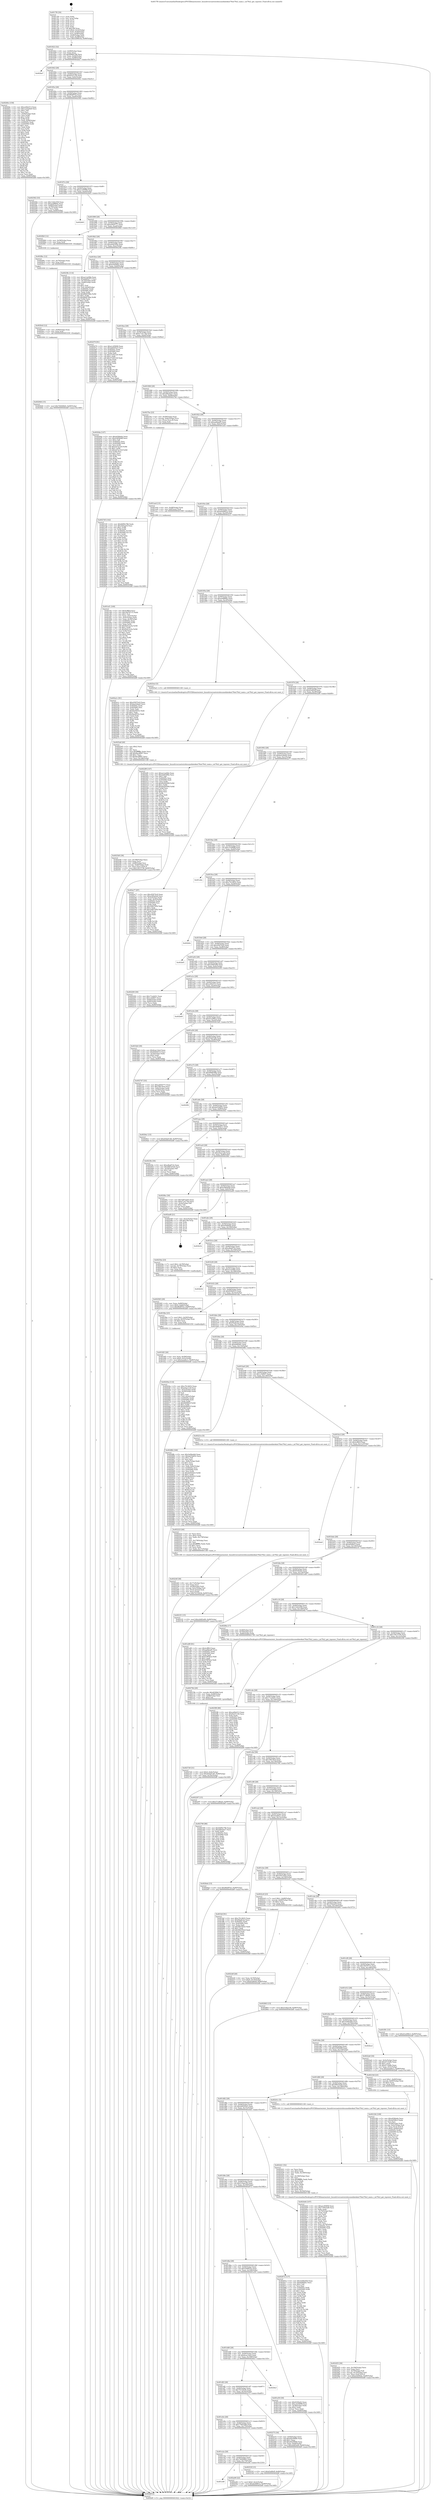 digraph "0x4017f0" {
  label = "0x4017f0 (/mnt/c/Users/mathe/Desktop/tcc/POCII/binaries/extr_linuxdriversnetwirelessmediatekmt76mt76x2_main.c_mt76x2_get_txpower_Final-ollvm.out::main(0))"
  labelloc = "t"
  node[shape=record]

  Entry [label="",width=0.3,height=0.3,shape=circle,fillcolor=black,style=filled]
  "0x401822" [label="{
     0x401822 [32]\l
     | [instrs]\l
     &nbsp;&nbsp;0x401822 \<+6\>: mov -0x90(%rbp),%eax\l
     &nbsp;&nbsp;0x401828 \<+2\>: mov %eax,%ecx\l
     &nbsp;&nbsp;0x40182a \<+6\>: sub $0x8d99e796,%ecx\l
     &nbsp;&nbsp;0x401830 \<+6\>: mov %eax,-0x94(%rbp)\l
     &nbsp;&nbsp;0x401836 \<+6\>: mov %ecx,-0x98(%rbp)\l
     &nbsp;&nbsp;0x40183c \<+6\>: je 0000000000402ba7 \<main+0x13b7\>\l
  }"]
  "0x402ba7" [label="{
     0x402ba7\l
  }", style=dashed]
  "0x401842" [label="{
     0x401842 [28]\l
     | [instrs]\l
     &nbsp;&nbsp;0x401842 \<+5\>: jmp 0000000000401847 \<main+0x57\>\l
     &nbsp;&nbsp;0x401847 \<+6\>: mov -0x94(%rbp),%eax\l
     &nbsp;&nbsp;0x40184d \<+5\>: sub $0x922511f4,%eax\l
     &nbsp;&nbsp;0x401852 \<+6\>: mov %eax,-0x9c(%rbp)\l
     &nbsp;&nbsp;0x401858 \<+6\>: je 000000000040264c \<main+0xe5c\>\l
  }"]
  Exit [label="",width=0.3,height=0.3,shape=circle,fillcolor=black,style=filled,peripheries=2]
  "0x40264c" [label="{
     0x40264c [159]\l
     | [instrs]\l
     &nbsp;&nbsp;0x40264c \<+5\>: mov $0xce00a513,%eax\l
     &nbsp;&nbsp;0x402651 \<+5\>: mov $0x1a32a0e8,%ecx\l
     &nbsp;&nbsp;0x402656 \<+2\>: mov $0x1,%dl\l
     &nbsp;&nbsp;0x402658 \<+2\>: xor %esi,%esi\l
     &nbsp;&nbsp;0x40265a \<+6\>: mov -0x84(%rbp),%edi\l
     &nbsp;&nbsp;0x402660 \<+3\>: mov %esi,%r8d\l
     &nbsp;&nbsp;0x402663 \<+4\>: sub $0x1,%r8d\l
     &nbsp;&nbsp;0x402667 \<+3\>: sub %r8d,%edi\l
     &nbsp;&nbsp;0x40266a \<+6\>: mov %edi,-0x84(%rbp)\l
     &nbsp;&nbsp;0x402670 \<+7\>: mov 0x40505c,%edi\l
     &nbsp;&nbsp;0x402677 \<+8\>: mov 0x405060,%r8d\l
     &nbsp;&nbsp;0x40267f \<+3\>: sub $0x1,%esi\l
     &nbsp;&nbsp;0x402682 \<+3\>: mov %edi,%r9d\l
     &nbsp;&nbsp;0x402685 \<+3\>: add %esi,%r9d\l
     &nbsp;&nbsp;0x402688 \<+4\>: imul %r9d,%edi\l
     &nbsp;&nbsp;0x40268c \<+3\>: and $0x1,%edi\l
     &nbsp;&nbsp;0x40268f \<+3\>: cmp $0x0,%edi\l
     &nbsp;&nbsp;0x402692 \<+4\>: sete %r10b\l
     &nbsp;&nbsp;0x402696 \<+4\>: cmp $0xa,%r8d\l
     &nbsp;&nbsp;0x40269a \<+4\>: setl %r11b\l
     &nbsp;&nbsp;0x40269e \<+3\>: mov %r10b,%bl\l
     &nbsp;&nbsp;0x4026a1 \<+3\>: xor $0xff,%bl\l
     &nbsp;&nbsp;0x4026a4 \<+3\>: mov %r11b,%r14b\l
     &nbsp;&nbsp;0x4026a7 \<+4\>: xor $0xff,%r14b\l
     &nbsp;&nbsp;0x4026ab \<+3\>: xor $0x0,%dl\l
     &nbsp;&nbsp;0x4026ae \<+3\>: mov %bl,%r15b\l
     &nbsp;&nbsp;0x4026b1 \<+4\>: and $0x0,%r15b\l
     &nbsp;&nbsp;0x4026b5 \<+3\>: and %dl,%r10b\l
     &nbsp;&nbsp;0x4026b8 \<+3\>: mov %r14b,%r12b\l
     &nbsp;&nbsp;0x4026bb \<+4\>: and $0x0,%r12b\l
     &nbsp;&nbsp;0x4026bf \<+3\>: and %dl,%r11b\l
     &nbsp;&nbsp;0x4026c2 \<+3\>: or %r10b,%r15b\l
     &nbsp;&nbsp;0x4026c5 \<+3\>: or %r11b,%r12b\l
     &nbsp;&nbsp;0x4026c8 \<+3\>: xor %r12b,%r15b\l
     &nbsp;&nbsp;0x4026cb \<+3\>: or %r14b,%bl\l
     &nbsp;&nbsp;0x4026ce \<+3\>: xor $0xff,%bl\l
     &nbsp;&nbsp;0x4026d1 \<+3\>: or $0x0,%dl\l
     &nbsp;&nbsp;0x4026d4 \<+2\>: and %dl,%bl\l
     &nbsp;&nbsp;0x4026d6 \<+3\>: or %bl,%r15b\l
     &nbsp;&nbsp;0x4026d9 \<+4\>: test $0x1,%r15b\l
     &nbsp;&nbsp;0x4026dd \<+3\>: cmovne %ecx,%eax\l
     &nbsp;&nbsp;0x4026e0 \<+6\>: mov %eax,-0x90(%rbp)\l
     &nbsp;&nbsp;0x4026e6 \<+5\>: jmp 0000000000402bff \<main+0x140f\>\l
  }"]
  "0x40185e" [label="{
     0x40185e [28]\l
     | [instrs]\l
     &nbsp;&nbsp;0x40185e \<+5\>: jmp 0000000000401863 \<main+0x73\>\l
     &nbsp;&nbsp;0x401863 \<+6\>: mov -0x94(%rbp),%eax\l
     &nbsp;&nbsp;0x401869 \<+5\>: sub $0x982ff7b3,%eax\l
     &nbsp;&nbsp;0x40186e \<+6\>: mov %eax,-0xa0(%rbp)\l
     &nbsp;&nbsp;0x401874 \<+6\>: je 0000000000402582 \<main+0xd92\>\l
  }"]
  "0x401e46" [label="{
     0x401e46\l
  }", style=dashed]
  "0x402582" [label="{
     0x402582 [33]\l
     | [instrs]\l
     &nbsp;&nbsp;0x402582 \<+5\>: mov $0x12d2c038,%eax\l
     &nbsp;&nbsp;0x402587 \<+5\>: mov $0xae4f88de,%ecx\l
     &nbsp;&nbsp;0x40258c \<+6\>: mov -0x84(%rbp),%edx\l
     &nbsp;&nbsp;0x402592 \<+3\>: cmp -0x78(%rbp),%edx\l
     &nbsp;&nbsp;0x402595 \<+3\>: cmovl %ecx,%eax\l
     &nbsp;&nbsp;0x402598 \<+6\>: mov %eax,-0x90(%rbp)\l
     &nbsp;&nbsp;0x40259e \<+5\>: jmp 0000000000402bff \<main+0x140f\>\l
  }"]
  "0x40187a" [label="{
     0x40187a [28]\l
     | [instrs]\l
     &nbsp;&nbsp;0x40187a \<+5\>: jmp 000000000040187f \<main+0x8f\>\l
     &nbsp;&nbsp;0x40187f \<+6\>: mov -0x94(%rbp),%eax\l
     &nbsp;&nbsp;0x401885 \<+5\>: sub $0xa1c95808,%eax\l
     &nbsp;&nbsp;0x40188a \<+6\>: mov %eax,-0xa4(%rbp)\l
     &nbsp;&nbsp;0x401890 \<+6\>: je 0000000000402b63 \<main+0x1373\>\l
  }"]
  "0x402a06" [label="{
     0x402a06 [22]\l
     | [instrs]\l
     &nbsp;&nbsp;0x402a06 \<+7\>: movl $0x0,-0x3c(%rbp)\l
     &nbsp;&nbsp;0x402a0d \<+10\>: movl $0xab26861e,-0x90(%rbp)\l
     &nbsp;&nbsp;0x402a17 \<+5\>: jmp 0000000000402bff \<main+0x140f\>\l
  }"]
  "0x402b63" [label="{
     0x402b63\l
  }", style=dashed]
  "0x401896" [label="{
     0x401896 [28]\l
     | [instrs]\l
     &nbsp;&nbsp;0x401896 \<+5\>: jmp 000000000040189b \<main+0xab\>\l
     &nbsp;&nbsp;0x40189b \<+6\>: mov -0x94(%rbp),%eax\l
     &nbsp;&nbsp;0x4018a1 \<+5\>: sub $0xa2650777,%eax\l
     &nbsp;&nbsp;0x4018a6 \<+6\>: mov %eax,-0xa8(%rbp)\l
     &nbsp;&nbsp;0x4018ac \<+6\>: je 00000000004029b0 \<main+0x11c0\>\l
  }"]
  "0x4029d4" [label="{
     0x4029d4 [15]\l
     | [instrs]\l
     &nbsp;&nbsp;0x4029d4 \<+10\>: movl $0x7b9268d3,-0x90(%rbp)\l
     &nbsp;&nbsp;0x4029de \<+5\>: jmp 0000000000402bff \<main+0x140f\>\l
  }"]
  "0x4029b0" [label="{
     0x4029b0 [12]\l
     | [instrs]\l
     &nbsp;&nbsp;0x4029b0 \<+4\>: mov -0x58(%rbp),%rax\l
     &nbsp;&nbsp;0x4029b4 \<+3\>: mov %rax,%rdi\l
     &nbsp;&nbsp;0x4029b7 \<+5\>: call 0000000000401030 \<free@plt\>\l
     | [calls]\l
     &nbsp;&nbsp;0x401030 \{1\} (unknown)\l
  }"]
  "0x4018b2" [label="{
     0x4018b2 [28]\l
     | [instrs]\l
     &nbsp;&nbsp;0x4018b2 \<+5\>: jmp 00000000004018b7 \<main+0xc7\>\l
     &nbsp;&nbsp;0x4018b7 \<+6\>: mov -0x94(%rbp),%eax\l
     &nbsp;&nbsp;0x4018bd \<+5\>: sub $0xa4d4399a,%eax\l
     &nbsp;&nbsp;0x4018c2 \<+6\>: mov %eax,-0xac(%rbp)\l
     &nbsp;&nbsp;0x4018c8 \<+6\>: je 000000000040238c \<main+0xb9c\>\l
  }"]
  "0x4029c8" [label="{
     0x4029c8 [12]\l
     | [instrs]\l
     &nbsp;&nbsp;0x4029c8 \<+4\>: mov -0x80(%rbp),%rax\l
     &nbsp;&nbsp;0x4029cc \<+3\>: mov %rax,%rdi\l
     &nbsp;&nbsp;0x4029cf \<+5\>: call 0000000000401030 \<free@plt\>\l
     | [calls]\l
     &nbsp;&nbsp;0x401030 \{1\} (unknown)\l
  }"]
  "0x40238c" [label="{
     0x40238c [114]\l
     | [instrs]\l
     &nbsp;&nbsp;0x40238c \<+5\>: mov $0xee1ee0bb,%eax\l
     &nbsp;&nbsp;0x402391 \<+5\>: mov $0xdab8e077,%ecx\l
     &nbsp;&nbsp;0x402396 \<+3\>: mov -0x74(%rbp),%edx\l
     &nbsp;&nbsp;0x402399 \<+3\>: cmp -0x68(%rbp),%edx\l
     &nbsp;&nbsp;0x40239c \<+4\>: setl %sil\l
     &nbsp;&nbsp;0x4023a0 \<+4\>: and $0x1,%sil\l
     &nbsp;&nbsp;0x4023a4 \<+4\>: mov %sil,-0x2d(%rbp)\l
     &nbsp;&nbsp;0x4023a8 \<+7\>: mov 0x40505c,%edx\l
     &nbsp;&nbsp;0x4023af \<+7\>: mov 0x405060,%edi\l
     &nbsp;&nbsp;0x4023b6 \<+3\>: mov %edx,%r8d\l
     &nbsp;&nbsp;0x4023b9 \<+7\>: add $0x89d4766a,%r8d\l
     &nbsp;&nbsp;0x4023c0 \<+4\>: sub $0x1,%r8d\l
     &nbsp;&nbsp;0x4023c4 \<+7\>: sub $0x89d4766a,%r8d\l
     &nbsp;&nbsp;0x4023cb \<+4\>: imul %r8d,%edx\l
     &nbsp;&nbsp;0x4023cf \<+3\>: and $0x1,%edx\l
     &nbsp;&nbsp;0x4023d2 \<+3\>: cmp $0x0,%edx\l
     &nbsp;&nbsp;0x4023d5 \<+4\>: sete %sil\l
     &nbsp;&nbsp;0x4023d9 \<+3\>: cmp $0xa,%edi\l
     &nbsp;&nbsp;0x4023dc \<+4\>: setl %r9b\l
     &nbsp;&nbsp;0x4023e0 \<+3\>: mov %sil,%r10b\l
     &nbsp;&nbsp;0x4023e3 \<+3\>: and %r9b,%r10b\l
     &nbsp;&nbsp;0x4023e6 \<+3\>: xor %r9b,%sil\l
     &nbsp;&nbsp;0x4023e9 \<+3\>: or %sil,%r10b\l
     &nbsp;&nbsp;0x4023ec \<+4\>: test $0x1,%r10b\l
     &nbsp;&nbsp;0x4023f0 \<+3\>: cmovne %ecx,%eax\l
     &nbsp;&nbsp;0x4023f3 \<+6\>: mov %eax,-0x90(%rbp)\l
     &nbsp;&nbsp;0x4023f9 \<+5\>: jmp 0000000000402bff \<main+0x140f\>\l
  }"]
  "0x4018ce" [label="{
     0x4018ce [28]\l
     | [instrs]\l
     &nbsp;&nbsp;0x4018ce \<+5\>: jmp 00000000004018d3 \<main+0xe3\>\l
     &nbsp;&nbsp;0x4018d3 \<+6\>: mov -0x94(%rbp),%eax\l
     &nbsp;&nbsp;0x4018d9 \<+5\>: sub $0xa5d5f4de,%eax\l
     &nbsp;&nbsp;0x4018de \<+6\>: mov %eax,-0xb0(%rbp)\l
     &nbsp;&nbsp;0x4018e4 \<+6\>: je 0000000000402479 \<main+0xc89\>\l
  }"]
  "0x4029bc" [label="{
     0x4029bc [12]\l
     | [instrs]\l
     &nbsp;&nbsp;0x4029bc \<+4\>: mov -0x70(%rbp),%rax\l
     &nbsp;&nbsp;0x4029c0 \<+3\>: mov %rax,%rdi\l
     &nbsp;&nbsp;0x4029c3 \<+5\>: call 0000000000401030 \<free@plt\>\l
     | [calls]\l
     &nbsp;&nbsp;0x401030 \{1\} (unknown)\l
  }"]
  "0x402479" [label="{
     0x402479 [91]\l
     | [instrs]\l
     &nbsp;&nbsp;0x402479 \<+5\>: mov $0xa1c95808,%eax\l
     &nbsp;&nbsp;0x40247e \<+5\>: mov $0x4d0505e5,%ecx\l
     &nbsp;&nbsp;0x402483 \<+7\>: mov 0x40505c,%edx\l
     &nbsp;&nbsp;0x40248a \<+7\>: mov 0x405060,%esi\l
     &nbsp;&nbsp;0x402491 \<+2\>: mov %edx,%edi\l
     &nbsp;&nbsp;0x402493 \<+6\>: sub $0x373d2120,%edi\l
     &nbsp;&nbsp;0x402499 \<+3\>: sub $0x1,%edi\l
     &nbsp;&nbsp;0x40249c \<+6\>: add $0x373d2120,%edi\l
     &nbsp;&nbsp;0x4024a2 \<+3\>: imul %edi,%edx\l
     &nbsp;&nbsp;0x4024a5 \<+3\>: and $0x1,%edx\l
     &nbsp;&nbsp;0x4024a8 \<+3\>: cmp $0x0,%edx\l
     &nbsp;&nbsp;0x4024ab \<+4\>: sete %r8b\l
     &nbsp;&nbsp;0x4024af \<+3\>: cmp $0xa,%esi\l
     &nbsp;&nbsp;0x4024b2 \<+4\>: setl %r9b\l
     &nbsp;&nbsp;0x4024b6 \<+3\>: mov %r8b,%r10b\l
     &nbsp;&nbsp;0x4024b9 \<+3\>: and %r9b,%r10b\l
     &nbsp;&nbsp;0x4024bc \<+3\>: xor %r9b,%r8b\l
     &nbsp;&nbsp;0x4024bf \<+3\>: or %r8b,%r10b\l
     &nbsp;&nbsp;0x4024c2 \<+4\>: test $0x1,%r10b\l
     &nbsp;&nbsp;0x4024c6 \<+3\>: cmovne %ecx,%eax\l
     &nbsp;&nbsp;0x4024c9 \<+6\>: mov %eax,-0x90(%rbp)\l
     &nbsp;&nbsp;0x4024cf \<+5\>: jmp 0000000000402bff \<main+0x140f\>\l
  }"]
  "0x4018ea" [label="{
     0x4018ea [28]\l
     | [instrs]\l
     &nbsp;&nbsp;0x4018ea \<+5\>: jmp 00000000004018ef \<main+0xff\>\l
     &nbsp;&nbsp;0x4018ef \<+6\>: mov -0x94(%rbp),%eax\l
     &nbsp;&nbsp;0x4018f5 \<+5\>: sub $0xa714174d,%eax\l
     &nbsp;&nbsp;0x4018fa \<+6\>: mov %eax,-0xb4(%rbp)\l
     &nbsp;&nbsp;0x401900 \<+6\>: je 00000000004020da \<main+0x8ea\>\l
  }"]
  "0x4027d5" [label="{
     0x4027d5 [142]\l
     | [instrs]\l
     &nbsp;&nbsp;0x4027d5 \<+5\>: mov $0x8d99e796,%edx\l
     &nbsp;&nbsp;0x4027da \<+5\>: mov $0x344ead1f,%esi\l
     &nbsp;&nbsp;0x4027df \<+3\>: mov $0x1,%r8b\l
     &nbsp;&nbsp;0x4027e2 \<+3\>: xor %r9d,%r9d\l
     &nbsp;&nbsp;0x4027e5 \<+8\>: mov 0x40505c,%r10d\l
     &nbsp;&nbsp;0x4027ed \<+8\>: mov 0x405060,%r11d\l
     &nbsp;&nbsp;0x4027f5 \<+4\>: sub $0x1,%r9d\l
     &nbsp;&nbsp;0x4027f9 \<+3\>: mov %r10d,%ebx\l
     &nbsp;&nbsp;0x4027fc \<+3\>: add %r9d,%ebx\l
     &nbsp;&nbsp;0x4027ff \<+4\>: imul %ebx,%r10d\l
     &nbsp;&nbsp;0x402803 \<+4\>: and $0x1,%r10d\l
     &nbsp;&nbsp;0x402807 \<+4\>: cmp $0x0,%r10d\l
     &nbsp;&nbsp;0x40280b \<+4\>: sete %r14b\l
     &nbsp;&nbsp;0x40280f \<+4\>: cmp $0xa,%r11d\l
     &nbsp;&nbsp;0x402813 \<+4\>: setl %r15b\l
     &nbsp;&nbsp;0x402817 \<+3\>: mov %r14b,%r12b\l
     &nbsp;&nbsp;0x40281a \<+4\>: xor $0xff,%r12b\l
     &nbsp;&nbsp;0x40281e \<+3\>: mov %r15b,%r13b\l
     &nbsp;&nbsp;0x402821 \<+4\>: xor $0xff,%r13b\l
     &nbsp;&nbsp;0x402825 \<+4\>: xor $0x1,%r8b\l
     &nbsp;&nbsp;0x402829 \<+3\>: mov %r12b,%al\l
     &nbsp;&nbsp;0x40282c \<+2\>: and $0xff,%al\l
     &nbsp;&nbsp;0x40282e \<+3\>: and %r8b,%r14b\l
     &nbsp;&nbsp;0x402831 \<+3\>: mov %r13b,%cl\l
     &nbsp;&nbsp;0x402834 \<+3\>: and $0xff,%cl\l
     &nbsp;&nbsp;0x402837 \<+3\>: and %r8b,%r15b\l
     &nbsp;&nbsp;0x40283a \<+3\>: or %r14b,%al\l
     &nbsp;&nbsp;0x40283d \<+3\>: or %r15b,%cl\l
     &nbsp;&nbsp;0x402840 \<+2\>: xor %cl,%al\l
     &nbsp;&nbsp;0x402842 \<+3\>: or %r13b,%r12b\l
     &nbsp;&nbsp;0x402845 \<+4\>: xor $0xff,%r12b\l
     &nbsp;&nbsp;0x402849 \<+4\>: or $0x1,%r8b\l
     &nbsp;&nbsp;0x40284d \<+3\>: and %r8b,%r12b\l
     &nbsp;&nbsp;0x402850 \<+3\>: or %r12b,%al\l
     &nbsp;&nbsp;0x402853 \<+2\>: test $0x1,%al\l
     &nbsp;&nbsp;0x402855 \<+3\>: cmovne %esi,%edx\l
     &nbsp;&nbsp;0x402858 \<+6\>: mov %edx,-0x90(%rbp)\l
     &nbsp;&nbsp;0x40285e \<+5\>: jmp 0000000000402bff \<main+0x140f\>\l
  }"]
  "0x4020da" [label="{
     0x4020da [147]\l
     | [instrs]\l
     &nbsp;&nbsp;0x4020da \<+5\>: mov $0xe938defa,%eax\l
     &nbsp;&nbsp;0x4020df \<+5\>: mov $0x4385b06f,%ecx\l
     &nbsp;&nbsp;0x4020e4 \<+2\>: mov $0x1,%dl\l
     &nbsp;&nbsp;0x4020e6 \<+7\>: mov 0x40505c,%esi\l
     &nbsp;&nbsp;0x4020ed \<+7\>: mov 0x405060,%edi\l
     &nbsp;&nbsp;0x4020f4 \<+3\>: mov %esi,%r8d\l
     &nbsp;&nbsp;0x4020f7 \<+7\>: add $0xe47ac3c9,%r8d\l
     &nbsp;&nbsp;0x4020fe \<+4\>: sub $0x1,%r8d\l
     &nbsp;&nbsp;0x402102 \<+7\>: sub $0xe47ac3c9,%r8d\l
     &nbsp;&nbsp;0x402109 \<+4\>: imul %r8d,%esi\l
     &nbsp;&nbsp;0x40210d \<+3\>: and $0x1,%esi\l
     &nbsp;&nbsp;0x402110 \<+3\>: cmp $0x0,%esi\l
     &nbsp;&nbsp;0x402113 \<+4\>: sete %r9b\l
     &nbsp;&nbsp;0x402117 \<+3\>: cmp $0xa,%edi\l
     &nbsp;&nbsp;0x40211a \<+4\>: setl %r10b\l
     &nbsp;&nbsp;0x40211e \<+3\>: mov %r9b,%r11b\l
     &nbsp;&nbsp;0x402121 \<+4\>: xor $0xff,%r11b\l
     &nbsp;&nbsp;0x402125 \<+3\>: mov %r10b,%bl\l
     &nbsp;&nbsp;0x402128 \<+3\>: xor $0xff,%bl\l
     &nbsp;&nbsp;0x40212b \<+3\>: xor $0x0,%dl\l
     &nbsp;&nbsp;0x40212e \<+3\>: mov %r11b,%r14b\l
     &nbsp;&nbsp;0x402131 \<+4\>: and $0x0,%r14b\l
     &nbsp;&nbsp;0x402135 \<+3\>: and %dl,%r9b\l
     &nbsp;&nbsp;0x402138 \<+3\>: mov %bl,%r15b\l
     &nbsp;&nbsp;0x40213b \<+4\>: and $0x0,%r15b\l
     &nbsp;&nbsp;0x40213f \<+3\>: and %dl,%r10b\l
     &nbsp;&nbsp;0x402142 \<+3\>: or %r9b,%r14b\l
     &nbsp;&nbsp;0x402145 \<+3\>: or %r10b,%r15b\l
     &nbsp;&nbsp;0x402148 \<+3\>: xor %r15b,%r14b\l
     &nbsp;&nbsp;0x40214b \<+3\>: or %bl,%r11b\l
     &nbsp;&nbsp;0x40214e \<+4\>: xor $0xff,%r11b\l
     &nbsp;&nbsp;0x402152 \<+3\>: or $0x0,%dl\l
     &nbsp;&nbsp;0x402155 \<+3\>: and %dl,%r11b\l
     &nbsp;&nbsp;0x402158 \<+3\>: or %r11b,%r14b\l
     &nbsp;&nbsp;0x40215b \<+4\>: test $0x1,%r14b\l
     &nbsp;&nbsp;0x40215f \<+3\>: cmovne %ecx,%eax\l
     &nbsp;&nbsp;0x402162 \<+6\>: mov %eax,-0x90(%rbp)\l
     &nbsp;&nbsp;0x402168 \<+5\>: jmp 0000000000402bff \<main+0x140f\>\l
  }"]
  "0x401906" [label="{
     0x401906 [28]\l
     | [instrs]\l
     &nbsp;&nbsp;0x401906 \<+5\>: jmp 000000000040190b \<main+0x11b\>\l
     &nbsp;&nbsp;0x40190b \<+6\>: mov -0x94(%rbp),%eax\l
     &nbsp;&nbsp;0x401911 \<+5\>: sub $0xa89a4ae7,%eax\l
     &nbsp;&nbsp;0x401916 \<+6\>: mov %eax,-0xb8(%rbp)\l
     &nbsp;&nbsp;0x40191c \<+6\>: je 00000000004027be \<main+0xfce\>\l
  }"]
  "0x402728" [label="{
     0x402728 [31]\l
     | [instrs]\l
     &nbsp;&nbsp;0x402728 \<+10\>: movl $0x0,-0x8c(%rbp)\l
     &nbsp;&nbsp;0x402732 \<+10\>: movl $0xd5da01d6,-0x90(%rbp)\l
     &nbsp;&nbsp;0x40273c \<+6\>: mov %eax,-0x18c(%rbp)\l
     &nbsp;&nbsp;0x402742 \<+5\>: jmp 0000000000402bff \<main+0x140f\>\l
  }"]
  "0x4027be" [label="{
     0x4027be [23]\l
     | [instrs]\l
     &nbsp;&nbsp;0x4027be \<+4\>: mov -0x58(%rbp),%rax\l
     &nbsp;&nbsp;0x4027c2 \<+7\>: movslq -0x8c(%rbp),%rcx\l
     &nbsp;&nbsp;0x4027c9 \<+4\>: mov (%rax,%rcx,8),%rax\l
     &nbsp;&nbsp;0x4027cd \<+3\>: mov %rax,%rdi\l
     &nbsp;&nbsp;0x4027d0 \<+5\>: call 0000000000401030 \<free@plt\>\l
     | [calls]\l
     &nbsp;&nbsp;0x401030 \{1\} (unknown)\l
  }"]
  "0x401922" [label="{
     0x401922 [28]\l
     | [instrs]\l
     &nbsp;&nbsp;0x401922 \<+5\>: jmp 0000000000401927 \<main+0x137\>\l
     &nbsp;&nbsp;0x401927 \<+6\>: mov -0x94(%rbp),%eax\l
     &nbsp;&nbsp;0x40192d \<+5\>: sub $0xaa0baaf5,%eax\l
     &nbsp;&nbsp;0x401932 \<+6\>: mov %eax,-0xbc(%rbp)\l
     &nbsp;&nbsp;0x401938 \<+6\>: je 0000000000401ee4 \<main+0x6f4\>\l
  }"]
  "0x40270b" [label="{
     0x40270b [29]\l
     | [instrs]\l
     &nbsp;&nbsp;0x40270b \<+10\>: movabs $0x4030b6,%rdi\l
     &nbsp;&nbsp;0x402715 \<+6\>: mov %eax,-0x88(%rbp)\l
     &nbsp;&nbsp;0x40271b \<+6\>: mov -0x88(%rbp),%esi\l
     &nbsp;&nbsp;0x402721 \<+2\>: mov $0x0,%al\l
     &nbsp;&nbsp;0x402723 \<+5\>: call 0000000000401040 \<printf@plt\>\l
     | [calls]\l
     &nbsp;&nbsp;0x401040 \{1\} (unknown)\l
  }"]
  "0x401ee4" [label="{
     0x401ee4 [13]\l
     | [instrs]\l
     &nbsp;&nbsp;0x401ee4 \<+4\>: mov -0x48(%rbp),%rax\l
     &nbsp;&nbsp;0x401ee8 \<+4\>: mov 0x8(%rax),%rdi\l
     &nbsp;&nbsp;0x401eec \<+5\>: call 0000000000401060 \<atoi@plt\>\l
     | [calls]\l
     &nbsp;&nbsp;0x401060 \{1\} (unknown)\l
  }"]
  "0x40193e" [label="{
     0x40193e [28]\l
     | [instrs]\l
     &nbsp;&nbsp;0x40193e \<+5\>: jmp 0000000000401943 \<main+0x153\>\l
     &nbsp;&nbsp;0x401943 \<+6\>: mov -0x94(%rbp),%eax\l
     &nbsp;&nbsp;0x401949 \<+5\>: sub $0xab26861e,%eax\l
     &nbsp;&nbsp;0x40194e \<+6\>: mov %eax,-0xc0(%rbp)\l
     &nbsp;&nbsp;0x401954 \<+6\>: je 0000000000402a1c \<main+0x122c\>\l
  }"]
  "0x4025d0" [label="{
     0x4025d0 [38]\l
     | [instrs]\l
     &nbsp;&nbsp;0x4025d0 \<+6\>: mov -0x188(%rbp),%ecx\l
     &nbsp;&nbsp;0x4025d6 \<+3\>: imul %eax,%ecx\l
     &nbsp;&nbsp;0x4025d9 \<+4\>: mov -0x80(%rbp),%rsi\l
     &nbsp;&nbsp;0x4025dd \<+7\>: movslq -0x84(%rbp),%rdi\l
     &nbsp;&nbsp;0x4025e4 \<+3\>: mov %ecx,(%rsi,%rdi,4)\l
     &nbsp;&nbsp;0x4025e7 \<+10\>: movl $0x15613738,-0x90(%rbp)\l
     &nbsp;&nbsp;0x4025f1 \<+5\>: jmp 0000000000402bff \<main+0x140f\>\l
  }"]
  "0x402a1c" [label="{
     0x402a1c [91]\l
     | [instrs]\l
     &nbsp;&nbsp;0x402a1c \<+5\>: mov $0xc93074c9,%eax\l
     &nbsp;&nbsp;0x402a21 \<+5\>: mov $0xbe23dea0,%ecx\l
     &nbsp;&nbsp;0x402a26 \<+7\>: mov 0x40505c,%edx\l
     &nbsp;&nbsp;0x402a2d \<+7\>: mov 0x405060,%esi\l
     &nbsp;&nbsp;0x402a34 \<+2\>: mov %edx,%edi\l
     &nbsp;&nbsp;0x402a36 \<+6\>: sub $0x9ee4053c,%edi\l
     &nbsp;&nbsp;0x402a3c \<+3\>: sub $0x1,%edi\l
     &nbsp;&nbsp;0x402a3f \<+6\>: add $0x9ee4053c,%edi\l
     &nbsp;&nbsp;0x402a45 \<+3\>: imul %edi,%edx\l
     &nbsp;&nbsp;0x402a48 \<+3\>: and $0x1,%edx\l
     &nbsp;&nbsp;0x402a4b \<+3\>: cmp $0x0,%edx\l
     &nbsp;&nbsp;0x402a4e \<+4\>: sete %r8b\l
     &nbsp;&nbsp;0x402a52 \<+3\>: cmp $0xa,%esi\l
     &nbsp;&nbsp;0x402a55 \<+4\>: setl %r9b\l
     &nbsp;&nbsp;0x402a59 \<+3\>: mov %r8b,%r10b\l
     &nbsp;&nbsp;0x402a5c \<+3\>: and %r9b,%r10b\l
     &nbsp;&nbsp;0x402a5f \<+3\>: xor %r9b,%r8b\l
     &nbsp;&nbsp;0x402a62 \<+3\>: or %r8b,%r10b\l
     &nbsp;&nbsp;0x402a65 \<+4\>: test $0x1,%r10b\l
     &nbsp;&nbsp;0x402a69 \<+3\>: cmovne %ecx,%eax\l
     &nbsp;&nbsp;0x402a6c \<+6\>: mov %eax,-0x90(%rbp)\l
     &nbsp;&nbsp;0x402a72 \<+5\>: jmp 0000000000402bff \<main+0x140f\>\l
  }"]
  "0x40195a" [label="{
     0x40195a [28]\l
     | [instrs]\l
     &nbsp;&nbsp;0x40195a \<+5\>: jmp 000000000040195f \<main+0x16f\>\l
     &nbsp;&nbsp;0x40195f \<+6\>: mov -0x94(%rbp),%eax\l
     &nbsp;&nbsp;0x401965 \<+5\>: sub $0xae4f88de,%eax\l
     &nbsp;&nbsp;0x40196a \<+6\>: mov %eax,-0xc4(%rbp)\l
     &nbsp;&nbsp;0x401970 \<+6\>: je 00000000004025a3 \<main+0xdb3\>\l
  }"]
  "0x4025a8" [label="{
     0x4025a8 [40]\l
     | [instrs]\l
     &nbsp;&nbsp;0x4025a8 \<+5\>: mov $0x2,%ecx\l
     &nbsp;&nbsp;0x4025ad \<+1\>: cltd\l
     &nbsp;&nbsp;0x4025ae \<+2\>: idiv %ecx\l
     &nbsp;&nbsp;0x4025b0 \<+6\>: imul $0xfffffffe,%edx,%ecx\l
     &nbsp;&nbsp;0x4025b6 \<+6\>: add $0x9acdf997,%ecx\l
     &nbsp;&nbsp;0x4025bc \<+3\>: add $0x1,%ecx\l
     &nbsp;&nbsp;0x4025bf \<+6\>: sub $0x9acdf997,%ecx\l
     &nbsp;&nbsp;0x4025c5 \<+6\>: mov %ecx,-0x188(%rbp)\l
     &nbsp;&nbsp;0x4025cb \<+5\>: call 0000000000401160 \<next_i\>\l
     | [calls]\l
     &nbsp;&nbsp;0x401160 \{1\} (/mnt/c/Users/mathe/Desktop/tcc/POCII/binaries/extr_linuxdriversnetwirelessmediatekmt76mt76x2_main.c_mt76x2_get_txpower_Final-ollvm.out::next_i)\l
  }"]
  "0x4025a3" [label="{
     0x4025a3 [5]\l
     | [instrs]\l
     &nbsp;&nbsp;0x4025a3 \<+5\>: call 0000000000401160 \<next_i\>\l
     | [calls]\l
     &nbsp;&nbsp;0x401160 \{1\} (/mnt/c/Users/mathe/Desktop/tcc/POCII/binaries/extr_linuxdriversnetwirelessmediatekmt76mt76x2_main.c_mt76x2_get_txpower_Final-ollvm.out::next_i)\l
  }"]
  "0x401976" [label="{
     0x401976 [28]\l
     | [instrs]\l
     &nbsp;&nbsp;0x401976 \<+5\>: jmp 000000000040197b \<main+0x18b\>\l
     &nbsp;&nbsp;0x40197b \<+6\>: mov -0x94(%rbp),%eax\l
     &nbsp;&nbsp;0x401981 \<+5\>: sub $0xb5af9cff,%eax\l
     &nbsp;&nbsp;0x401986 \<+6\>: mov %eax,-0xc8(%rbp)\l
     &nbsp;&nbsp;0x40198c \<+6\>: je 00000000004022f9 \<main+0xb09\>\l
  }"]
  "0x402565" [label="{
     0x402565 [29]\l
     | [instrs]\l
     &nbsp;&nbsp;0x402565 \<+4\>: mov %rax,-0x80(%rbp)\l
     &nbsp;&nbsp;0x402569 \<+10\>: movl $0x0,-0x84(%rbp)\l
     &nbsp;&nbsp;0x402573 \<+10\>: movl $0x982ff7b3,-0x90(%rbp)\l
     &nbsp;&nbsp;0x40257d \<+5\>: jmp 0000000000402bff \<main+0x140f\>\l
  }"]
  "0x4022f9" [label="{
     0x4022f9 [147]\l
     | [instrs]\l
     &nbsp;&nbsp;0x4022f9 \<+5\>: mov $0xee1ee0bb,%eax\l
     &nbsp;&nbsp;0x4022fe \<+5\>: mov $0xa4d4399a,%ecx\l
     &nbsp;&nbsp;0x402303 \<+2\>: mov $0x1,%dl\l
     &nbsp;&nbsp;0x402305 \<+7\>: mov 0x40505c,%esi\l
     &nbsp;&nbsp;0x40230c \<+7\>: mov 0x405060,%edi\l
     &nbsp;&nbsp;0x402313 \<+3\>: mov %esi,%r8d\l
     &nbsp;&nbsp;0x402316 \<+7\>: sub $0x64282009,%r8d\l
     &nbsp;&nbsp;0x40231d \<+4\>: sub $0x1,%r8d\l
     &nbsp;&nbsp;0x402321 \<+7\>: add $0x64282009,%r8d\l
     &nbsp;&nbsp;0x402328 \<+4\>: imul %r8d,%esi\l
     &nbsp;&nbsp;0x40232c \<+3\>: and $0x1,%esi\l
     &nbsp;&nbsp;0x40232f \<+3\>: cmp $0x0,%esi\l
     &nbsp;&nbsp;0x402332 \<+4\>: sete %r9b\l
     &nbsp;&nbsp;0x402336 \<+3\>: cmp $0xa,%edi\l
     &nbsp;&nbsp;0x402339 \<+4\>: setl %r10b\l
     &nbsp;&nbsp;0x40233d \<+3\>: mov %r9b,%r11b\l
     &nbsp;&nbsp;0x402340 \<+4\>: xor $0xff,%r11b\l
     &nbsp;&nbsp;0x402344 \<+3\>: mov %r10b,%bl\l
     &nbsp;&nbsp;0x402347 \<+3\>: xor $0xff,%bl\l
     &nbsp;&nbsp;0x40234a \<+3\>: xor $0x0,%dl\l
     &nbsp;&nbsp;0x40234d \<+3\>: mov %r11b,%r14b\l
     &nbsp;&nbsp;0x402350 \<+4\>: and $0x0,%r14b\l
     &nbsp;&nbsp;0x402354 \<+3\>: and %dl,%r9b\l
     &nbsp;&nbsp;0x402357 \<+3\>: mov %bl,%r15b\l
     &nbsp;&nbsp;0x40235a \<+4\>: and $0x0,%r15b\l
     &nbsp;&nbsp;0x40235e \<+3\>: and %dl,%r10b\l
     &nbsp;&nbsp;0x402361 \<+3\>: or %r9b,%r14b\l
     &nbsp;&nbsp;0x402364 \<+3\>: or %r10b,%r15b\l
     &nbsp;&nbsp;0x402367 \<+3\>: xor %r15b,%r14b\l
     &nbsp;&nbsp;0x40236a \<+3\>: or %bl,%r11b\l
     &nbsp;&nbsp;0x40236d \<+4\>: xor $0xff,%r11b\l
     &nbsp;&nbsp;0x402371 \<+3\>: or $0x0,%dl\l
     &nbsp;&nbsp;0x402374 \<+3\>: and %dl,%r11b\l
     &nbsp;&nbsp;0x402377 \<+3\>: or %r11b,%r14b\l
     &nbsp;&nbsp;0x40237a \<+4\>: test $0x1,%r14b\l
     &nbsp;&nbsp;0x40237e \<+3\>: cmovne %ecx,%eax\l
     &nbsp;&nbsp;0x402381 \<+6\>: mov %eax,-0x90(%rbp)\l
     &nbsp;&nbsp;0x402387 \<+5\>: jmp 0000000000402bff \<main+0x140f\>\l
  }"]
  "0x401992" [label="{
     0x401992 [28]\l
     | [instrs]\l
     &nbsp;&nbsp;0x401992 \<+5\>: jmp 0000000000401997 \<main+0x1a7\>\l
     &nbsp;&nbsp;0x401997 \<+6\>: mov -0x94(%rbp),%eax\l
     &nbsp;&nbsp;0x40199d \<+5\>: sub $0xbe23dea0,%eax\l
     &nbsp;&nbsp;0x4019a2 \<+6\>: mov %eax,-0xcc(%rbp)\l
     &nbsp;&nbsp;0x4019a8 \<+6\>: je 0000000000402a77 \<main+0x1287\>\l
  }"]
  "0x401e2a" [label="{
     0x401e2a [28]\l
     | [instrs]\l
     &nbsp;&nbsp;0x401e2a \<+5\>: jmp 0000000000401e2f \<main+0x63f\>\l
     &nbsp;&nbsp;0x401e2f \<+6\>: mov -0x94(%rbp),%eax\l
     &nbsp;&nbsp;0x401e35 \<+5\>: sub $0x7b9268d3,%eax\l
     &nbsp;&nbsp;0x401e3a \<+6\>: mov %eax,-0x174(%rbp)\l
     &nbsp;&nbsp;0x401e40 \<+6\>: je 0000000000402a06 \<main+0x1216\>\l
  }"]
  "0x402a77" [label="{
     0x402a77 [97]\l
     | [instrs]\l
     &nbsp;&nbsp;0x402a77 \<+5\>: mov $0xc93074c9,%eax\l
     &nbsp;&nbsp;0x402a7c \<+5\>: mov $0xe290a0e8,%ecx\l
     &nbsp;&nbsp;0x402a81 \<+3\>: mov -0x3c(%rbp),%edx\l
     &nbsp;&nbsp;0x402a84 \<+3\>: mov %edx,-0x2c(%rbp)\l
     &nbsp;&nbsp;0x402a87 \<+7\>: mov 0x40505c,%edx\l
     &nbsp;&nbsp;0x402a8e \<+7\>: mov 0x405060,%esi\l
     &nbsp;&nbsp;0x402a95 \<+2\>: mov %edx,%edi\l
     &nbsp;&nbsp;0x402a97 \<+6\>: sub $0x326b765b,%edi\l
     &nbsp;&nbsp;0x402a9d \<+3\>: sub $0x1,%edi\l
     &nbsp;&nbsp;0x402aa0 \<+6\>: add $0x326b765b,%edi\l
     &nbsp;&nbsp;0x402aa6 \<+3\>: imul %edi,%edx\l
     &nbsp;&nbsp;0x402aa9 \<+3\>: and $0x1,%edx\l
     &nbsp;&nbsp;0x402aac \<+3\>: cmp $0x0,%edx\l
     &nbsp;&nbsp;0x402aaf \<+4\>: sete %r8b\l
     &nbsp;&nbsp;0x402ab3 \<+3\>: cmp $0xa,%esi\l
     &nbsp;&nbsp;0x402ab6 \<+4\>: setl %r9b\l
     &nbsp;&nbsp;0x402aba \<+3\>: mov %r8b,%r10b\l
     &nbsp;&nbsp;0x402abd \<+3\>: and %r9b,%r10b\l
     &nbsp;&nbsp;0x402ac0 \<+3\>: xor %r9b,%r8b\l
     &nbsp;&nbsp;0x402ac3 \<+3\>: or %r8b,%r10b\l
     &nbsp;&nbsp;0x402ac6 \<+4\>: test $0x1,%r10b\l
     &nbsp;&nbsp;0x402aca \<+3\>: cmovne %ecx,%eax\l
     &nbsp;&nbsp;0x402acd \<+6\>: mov %eax,-0x90(%rbp)\l
     &nbsp;&nbsp;0x402ad3 \<+5\>: jmp 0000000000402bff \<main+0x140f\>\l
  }"]
  "0x4019ae" [label="{
     0x4019ae [28]\l
     | [instrs]\l
     &nbsp;&nbsp;0x4019ae \<+5\>: jmp 00000000004019b3 \<main+0x1c3\>\l
     &nbsp;&nbsp;0x4019b3 \<+6\>: mov -0x94(%rbp),%eax\l
     &nbsp;&nbsp;0x4019b9 \<+5\>: sub $0xc333699f,%eax\l
     &nbsp;&nbsp;0x4019be \<+6\>: mov %eax,-0xd0(%rbp)\l
     &nbsp;&nbsp;0x4019c4 \<+6\>: je 0000000000401e6e \<main+0x67e\>\l
  }"]
  "0x40253f" [label="{
     0x40253f [15]\l
     | [instrs]\l
     &nbsp;&nbsp;0x40253f \<+10\>: movl $0xb5af9cff,-0x90(%rbp)\l
     &nbsp;&nbsp;0x402549 \<+5\>: jmp 0000000000402bff \<main+0x140f\>\l
  }"]
  "0x401e6e" [label="{
     0x401e6e\l
  }", style=dashed]
  "0x4019ca" [label="{
     0x4019ca [28]\l
     | [instrs]\l
     &nbsp;&nbsp;0x4019ca \<+5\>: jmp 00000000004019cf \<main+0x1df\>\l
     &nbsp;&nbsp;0x4019cf \<+6\>: mov -0x94(%rbp),%eax\l
     &nbsp;&nbsp;0x4019d5 \<+5\>: sub $0xc7b1db52,%eax\l
     &nbsp;&nbsp;0x4019da \<+6\>: mov %eax,-0xd4(%rbp)\l
     &nbsp;&nbsp;0x4019e0 \<+6\>: je 0000000000402b0c \<main+0x131c\>\l
  }"]
  "0x402455" [label="{
     0x402455 [36]\l
     | [instrs]\l
     &nbsp;&nbsp;0x402455 \<+6\>: mov -0x184(%rbp),%ecx\l
     &nbsp;&nbsp;0x40245b \<+3\>: imul %eax,%ecx\l
     &nbsp;&nbsp;0x40245e \<+4\>: mov -0x70(%rbp),%r8\l
     &nbsp;&nbsp;0x402462 \<+4\>: movslq -0x74(%rbp),%r9\l
     &nbsp;&nbsp;0x402466 \<+4\>: mov %ecx,(%r8,%r9,4)\l
     &nbsp;&nbsp;0x40246a \<+10\>: movl $0xa5d5f4de,-0x90(%rbp)\l
     &nbsp;&nbsp;0x402474 \<+5\>: jmp 0000000000402bff \<main+0x140f\>\l
  }"]
  "0x402b0c" [label="{
     0x402b0c\l
  }", style=dashed]
  "0x4019e6" [label="{
     0x4019e6 [28]\l
     | [instrs]\l
     &nbsp;&nbsp;0x4019e6 \<+5\>: jmp 00000000004019eb \<main+0x1fb\>\l
     &nbsp;&nbsp;0x4019eb \<+6\>: mov -0x94(%rbp),%eax\l
     &nbsp;&nbsp;0x4019f1 \<+5\>: sub $0xc93074c9,%eax\l
     &nbsp;&nbsp;0x4019f6 \<+6\>: mov %eax,-0xd8(%rbp)\l
     &nbsp;&nbsp;0x4019fc \<+6\>: je 0000000000402bf5 \<main+0x1405\>\l
  }"]
  "0x402421" [label="{
     0x402421 [52]\l
     | [instrs]\l
     &nbsp;&nbsp;0x402421 \<+2\>: xor %ecx,%ecx\l
     &nbsp;&nbsp;0x402423 \<+5\>: mov $0x2,%edx\l
     &nbsp;&nbsp;0x402428 \<+6\>: mov %edx,-0x180(%rbp)\l
     &nbsp;&nbsp;0x40242e \<+1\>: cltd\l
     &nbsp;&nbsp;0x40242f \<+6\>: mov -0x180(%rbp),%esi\l
     &nbsp;&nbsp;0x402435 \<+2\>: idiv %esi\l
     &nbsp;&nbsp;0x402437 \<+6\>: imul $0xfffffffe,%edx,%edx\l
     &nbsp;&nbsp;0x40243d \<+2\>: mov %ecx,%edi\l
     &nbsp;&nbsp;0x40243f \<+2\>: sub %edx,%edi\l
     &nbsp;&nbsp;0x402441 \<+2\>: mov %ecx,%edx\l
     &nbsp;&nbsp;0x402443 \<+3\>: sub $0x1,%edx\l
     &nbsp;&nbsp;0x402446 \<+2\>: add %edx,%edi\l
     &nbsp;&nbsp;0x402448 \<+2\>: sub %edi,%ecx\l
     &nbsp;&nbsp;0x40244a \<+6\>: mov %ecx,-0x184(%rbp)\l
     &nbsp;&nbsp;0x402450 \<+5\>: call 0000000000401160 \<next_i\>\l
     | [calls]\l
     &nbsp;&nbsp;0x401160 \{1\} (/mnt/c/Users/mathe/Desktop/tcc/POCII/binaries/extr_linuxdriversnetwirelessmediatekmt76mt76x2_main.c_mt76x2_get_txpower_Final-ollvm.out::next_i)\l
  }"]
  "0x402bf5" [label="{
     0x402bf5\l
  }", style=dashed]
  "0x401a02" [label="{
     0x401a02 [28]\l
     | [instrs]\l
     &nbsp;&nbsp;0x401a02 \<+5\>: jmp 0000000000401a07 \<main+0x217\>\l
     &nbsp;&nbsp;0x401a07 \<+6\>: mov -0x94(%rbp),%eax\l
     &nbsp;&nbsp;0x401a0d \<+5\>: sub $0xcb483e90,%eax\l
     &nbsp;&nbsp;0x401a12 \<+6\>: mov %eax,-0xdc(%rbp)\l
     &nbsp;&nbsp;0x401a18 \<+6\>: je 0000000000402200 \<main+0xa10\>\l
  }"]
  "0x4022df" [label="{
     0x4022df [26]\l
     | [instrs]\l
     &nbsp;&nbsp;0x4022df \<+4\>: mov %rax,-0x70(%rbp)\l
     &nbsp;&nbsp;0x4022e3 \<+7\>: movl $0x0,-0x74(%rbp)\l
     &nbsp;&nbsp;0x4022ea \<+10\>: movl $0xb5af9cff,-0x90(%rbp)\l
     &nbsp;&nbsp;0x4022f4 \<+5\>: jmp 0000000000402bff \<main+0x140f\>\l
  }"]
  "0x402200" [label="{
     0x402200 [30]\l
     | [instrs]\l
     &nbsp;&nbsp;0x402200 \<+5\>: mov $0x17ce4d31,%eax\l
     &nbsp;&nbsp;0x402205 \<+5\>: mov $0x1c0d847,%ecx\l
     &nbsp;&nbsp;0x40220a \<+3\>: mov -0x64(%rbp),%edx\l
     &nbsp;&nbsp;0x40220d \<+3\>: cmp -0x60(%rbp),%edx\l
     &nbsp;&nbsp;0x402210 \<+3\>: cmovl %ecx,%eax\l
     &nbsp;&nbsp;0x402213 \<+6\>: mov %eax,-0x90(%rbp)\l
     &nbsp;&nbsp;0x402219 \<+5\>: jmp 0000000000402bff \<main+0x140f\>\l
  }"]
  "0x401a1e" [label="{
     0x401a1e [28]\l
     | [instrs]\l
     &nbsp;&nbsp;0x401a1e \<+5\>: jmp 0000000000401a23 \<main+0x233\>\l
     &nbsp;&nbsp;0x401a23 \<+6\>: mov -0x94(%rbp),%eax\l
     &nbsp;&nbsp;0x401a29 \<+5\>: sub $0xce00a513,%eax\l
     &nbsp;&nbsp;0x401a2e \<+6\>: mov %eax,-0xe0(%rbp)\l
     &nbsp;&nbsp;0x401a34 \<+6\>: je 0000000000402b85 \<main+0x1395\>\l
  }"]
  "0x401e0e" [label="{
     0x401e0e [28]\l
     | [instrs]\l
     &nbsp;&nbsp;0x401e0e \<+5\>: jmp 0000000000401e13 \<main+0x623\>\l
     &nbsp;&nbsp;0x401e13 \<+6\>: mov -0x94(%rbp),%eax\l
     &nbsp;&nbsp;0x401e19 \<+5\>: sub $0x77691bd9,%eax\l
     &nbsp;&nbsp;0x401e1e \<+6\>: mov %eax,-0x170(%rbp)\l
     &nbsp;&nbsp;0x401e24 \<+6\>: je 000000000040253f \<main+0xd4f\>\l
  }"]
  "0x402b85" [label="{
     0x402b85\l
  }", style=dashed]
  "0x401a3a" [label="{
     0x401a3a [28]\l
     | [instrs]\l
     &nbsp;&nbsp;0x401a3a \<+5\>: jmp 0000000000401a3f \<main+0x24f\>\l
     &nbsp;&nbsp;0x401a3f \<+6\>: mov -0x94(%rbp),%eax\l
     &nbsp;&nbsp;0x401a45 \<+5\>: sub $0xd1e298c5,%eax\l
     &nbsp;&nbsp;0x401a4a \<+6\>: mov %eax,-0xe4(%rbp)\l
     &nbsp;&nbsp;0x401a50 \<+6\>: je 0000000000401fa0 \<main+0x7b0\>\l
  }"]
  "0x402275" [label="{
     0x402275 [34]\l
     | [instrs]\l
     &nbsp;&nbsp;0x402275 \<+3\>: mov -0x64(%rbp),%eax\l
     &nbsp;&nbsp;0x402278 \<+5\>: sub $0xe92290b6,%eax\l
     &nbsp;&nbsp;0x40227d \<+3\>: add $0x1,%eax\l
     &nbsp;&nbsp;0x402280 \<+5\>: add $0xe92290b6,%eax\l
     &nbsp;&nbsp;0x402285 \<+3\>: mov %eax,-0x64(%rbp)\l
     &nbsp;&nbsp;0x402288 \<+10\>: movl $0xcb483e90,-0x90(%rbp)\l
     &nbsp;&nbsp;0x402292 \<+5\>: jmp 0000000000402bff \<main+0x140f\>\l
  }"]
  "0x401fa0" [label="{
     0x401fa0 [30]\l
     | [instrs]\l
     &nbsp;&nbsp;0x401fa0 \<+5\>: mov $0x6cac14e4,%eax\l
     &nbsp;&nbsp;0x401fa5 \<+5\>: mov $0xf456d515,%ecx\l
     &nbsp;&nbsp;0x401faa \<+3\>: mov -0x34(%rbp),%edx\l
     &nbsp;&nbsp;0x401fad \<+3\>: cmp $0x0,%edx\l
     &nbsp;&nbsp;0x401fb0 \<+3\>: cmove %ecx,%eax\l
     &nbsp;&nbsp;0x401fb3 \<+6\>: mov %eax,-0x90(%rbp)\l
     &nbsp;&nbsp;0x401fb9 \<+5\>: jmp 0000000000402bff \<main+0x140f\>\l
  }"]
  "0x401a56" [label="{
     0x401a56 [28]\l
     | [instrs]\l
     &nbsp;&nbsp;0x401a56 \<+5\>: jmp 0000000000401a5b \<main+0x26b\>\l
     &nbsp;&nbsp;0x401a5b \<+6\>: mov -0x94(%rbp),%eax\l
     &nbsp;&nbsp;0x401a61 \<+5\>: sub $0xd5da01d6,%eax\l
     &nbsp;&nbsp;0x401a66 \<+6\>: mov %eax,-0xe8(%rbp)\l
     &nbsp;&nbsp;0x401a6c \<+6\>: je 0000000000402747 \<main+0xf57\>\l
  }"]
  "0x401df2" [label="{
     0x401df2 [28]\l
     | [instrs]\l
     &nbsp;&nbsp;0x401df2 \<+5\>: jmp 0000000000401df7 \<main+0x607\>\l
     &nbsp;&nbsp;0x401df7 \<+6\>: mov -0x94(%rbp),%eax\l
     &nbsp;&nbsp;0x401dfd \<+5\>: sub $0x74152b3b,%eax\l
     &nbsp;&nbsp;0x401e02 \<+6\>: mov %eax,-0x16c(%rbp)\l
     &nbsp;&nbsp;0x401e08 \<+6\>: je 0000000000402275 \<main+0xa85\>\l
  }"]
  "0x402747" [label="{
     0x402747 [33]\l
     | [instrs]\l
     &nbsp;&nbsp;0x402747 \<+5\>: mov $0xa2650777,%eax\l
     &nbsp;&nbsp;0x40274c \<+5\>: mov $0x18915fcd,%ecx\l
     &nbsp;&nbsp;0x402751 \<+6\>: mov -0x8c(%rbp),%edx\l
     &nbsp;&nbsp;0x402757 \<+3\>: cmp -0x50(%rbp),%edx\l
     &nbsp;&nbsp;0x40275a \<+3\>: cmovl %ecx,%eax\l
     &nbsp;&nbsp;0x40275d \<+6\>: mov %eax,-0x90(%rbp)\l
     &nbsp;&nbsp;0x402763 \<+5\>: jmp 0000000000402bff \<main+0x140f\>\l
  }"]
  "0x401a72" [label="{
     0x401a72 [28]\l
     | [instrs]\l
     &nbsp;&nbsp;0x401a72 \<+5\>: jmp 0000000000401a77 \<main+0x287\>\l
     &nbsp;&nbsp;0x401a77 \<+6\>: mov -0x94(%rbp),%eax\l
     &nbsp;&nbsp;0x401a7d \<+5\>: sub $0xd9d85d6b,%eax\l
     &nbsp;&nbsp;0x401a82 \<+6\>: mov %eax,-0xec(%rbp)\l
     &nbsp;&nbsp;0x401a88 \<+6\>: je 00000000004029f2 \<main+0x1202\>\l
  }"]
  "0x4029e3" [label="{
     0x4029e3\l
  }", style=dashed]
  "0x4029f2" [label="{
     0x4029f2\l
  }", style=dashed]
  "0x401a8e" [label="{
     0x401a8e [28]\l
     | [instrs]\l
     &nbsp;&nbsp;0x401a8e \<+5\>: jmp 0000000000401a93 \<main+0x2a3\>\l
     &nbsp;&nbsp;0x401a93 \<+6\>: mov -0x94(%rbp),%eax\l
     &nbsp;&nbsp;0x401a99 \<+5\>: sub $0xda55dd52,%eax\l
     &nbsp;&nbsp;0x401a9e \<+6\>: mov %eax,-0xf0(%rbp)\l
     &nbsp;&nbsp;0x401aa4 \<+6\>: je 00000000004029a1 \<main+0x11b1\>\l
  }"]
  "0x40224f" [label="{
     0x40224f [38]\l
     | [instrs]\l
     &nbsp;&nbsp;0x40224f \<+6\>: mov -0x17c(%rbp),%ecx\l
     &nbsp;&nbsp;0x402255 \<+3\>: imul %eax,%ecx\l
     &nbsp;&nbsp;0x402258 \<+4\>: mov -0x58(%rbp),%rdi\l
     &nbsp;&nbsp;0x40225c \<+4\>: movslq -0x5c(%rbp),%r8\l
     &nbsp;&nbsp;0x402260 \<+4\>: mov (%rdi,%r8,8),%rdi\l
     &nbsp;&nbsp;0x402264 \<+2\>: mov %ecx,(%rdi)\l
     &nbsp;&nbsp;0x402266 \<+10\>: movl $0x74152b3b,-0x90(%rbp)\l
     &nbsp;&nbsp;0x402270 \<+5\>: jmp 0000000000402bff \<main+0x140f\>\l
  }"]
  "0x4029a1" [label="{
     0x4029a1 [15]\l
     | [instrs]\l
     &nbsp;&nbsp;0x4029a1 \<+10\>: movl $0xd5da01d6,-0x90(%rbp)\l
     &nbsp;&nbsp;0x4029ab \<+5\>: jmp 0000000000402bff \<main+0x140f\>\l
  }"]
  "0x401aaa" [label="{
     0x401aaa [28]\l
     | [instrs]\l
     &nbsp;&nbsp;0x401aaa \<+5\>: jmp 0000000000401aaf \<main+0x2bf\>\l
     &nbsp;&nbsp;0x401aaf \<+6\>: mov -0x94(%rbp),%eax\l
     &nbsp;&nbsp;0x401ab5 \<+5\>: sub $0xdab8e077,%eax\l
     &nbsp;&nbsp;0x401aba \<+6\>: mov %eax,-0xf4(%rbp)\l
     &nbsp;&nbsp;0x401ac0 \<+6\>: je 00000000004023fe \<main+0xc0e\>\l
  }"]
  "0x402223" [label="{
     0x402223 [44]\l
     | [instrs]\l
     &nbsp;&nbsp;0x402223 \<+2\>: xor %ecx,%ecx\l
     &nbsp;&nbsp;0x402225 \<+5\>: mov $0x2,%edx\l
     &nbsp;&nbsp;0x40222a \<+6\>: mov %edx,-0x178(%rbp)\l
     &nbsp;&nbsp;0x402230 \<+1\>: cltd\l
     &nbsp;&nbsp;0x402231 \<+6\>: mov -0x178(%rbp),%esi\l
     &nbsp;&nbsp;0x402237 \<+2\>: idiv %esi\l
     &nbsp;&nbsp;0x402239 \<+6\>: imul $0xfffffffe,%edx,%edx\l
     &nbsp;&nbsp;0x40223f \<+3\>: sub $0x1,%ecx\l
     &nbsp;&nbsp;0x402242 \<+2\>: sub %ecx,%edx\l
     &nbsp;&nbsp;0x402244 \<+6\>: mov %edx,-0x17c(%rbp)\l
     &nbsp;&nbsp;0x40224a \<+5\>: call 0000000000401160 \<next_i\>\l
     | [calls]\l
     &nbsp;&nbsp;0x401160 \{1\} (/mnt/c/Users/mathe/Desktop/tcc/POCII/binaries/extr_linuxdriversnetwirelessmediatekmt76mt76x2_main.c_mt76x2_get_txpower_Final-ollvm.out::next_i)\l
  }"]
  "0x4023fe" [label="{
     0x4023fe [30]\l
     | [instrs]\l
     &nbsp;&nbsp;0x4023fe \<+5\>: mov $0xedba67cb,%eax\l
     &nbsp;&nbsp;0x402403 \<+5\>: mov $0x4991b5e6,%ecx\l
     &nbsp;&nbsp;0x402408 \<+3\>: mov -0x2d(%rbp),%dl\l
     &nbsp;&nbsp;0x40240b \<+3\>: test $0x1,%dl\l
     &nbsp;&nbsp;0x40240e \<+3\>: cmovne %ecx,%eax\l
     &nbsp;&nbsp;0x402411 \<+6\>: mov %eax,-0x90(%rbp)\l
     &nbsp;&nbsp;0x402417 \<+5\>: jmp 0000000000402bff \<main+0x140f\>\l
  }"]
  "0x401ac6" [label="{
     0x401ac6 [28]\l
     | [instrs]\l
     &nbsp;&nbsp;0x401ac6 \<+5\>: jmp 0000000000401acb \<main+0x2db\>\l
     &nbsp;&nbsp;0x401acb \<+6\>: mov -0x94(%rbp),%eax\l
     &nbsp;&nbsp;0x401ad1 \<+5\>: sub $0xe0aec1e6,%eax\l
     &nbsp;&nbsp;0x401ad6 \<+6\>: mov %eax,-0xf8(%rbp)\l
     &nbsp;&nbsp;0x401adc \<+6\>: je 00000000004020bc \<main+0x8cc\>\l
  }"]
  "0x402184" [label="{
     0x402184 [109]\l
     | [instrs]\l
     &nbsp;&nbsp;0x402184 \<+5\>: mov $0xe938defa,%ecx\l
     &nbsp;&nbsp;0x402189 \<+5\>: mov $0x4d566c3,%edx\l
     &nbsp;&nbsp;0x40218e \<+2\>: xor %esi,%esi\l
     &nbsp;&nbsp;0x402190 \<+4\>: mov -0x58(%rbp),%rdi\l
     &nbsp;&nbsp;0x402194 \<+4\>: movslq -0x5c(%rbp),%r8\l
     &nbsp;&nbsp;0x402198 \<+4\>: mov %rax,(%rdi,%r8,8)\l
     &nbsp;&nbsp;0x40219c \<+7\>: movl $0x0,-0x64(%rbp)\l
     &nbsp;&nbsp;0x4021a3 \<+8\>: mov 0x40505c,%r9d\l
     &nbsp;&nbsp;0x4021ab \<+8\>: mov 0x405060,%r10d\l
     &nbsp;&nbsp;0x4021b3 \<+3\>: sub $0x1,%esi\l
     &nbsp;&nbsp;0x4021b6 \<+3\>: mov %r9d,%r11d\l
     &nbsp;&nbsp;0x4021b9 \<+3\>: add %esi,%r11d\l
     &nbsp;&nbsp;0x4021bc \<+4\>: imul %r11d,%r9d\l
     &nbsp;&nbsp;0x4021c0 \<+4\>: and $0x1,%r9d\l
     &nbsp;&nbsp;0x4021c4 \<+4\>: cmp $0x0,%r9d\l
     &nbsp;&nbsp;0x4021c8 \<+3\>: sete %bl\l
     &nbsp;&nbsp;0x4021cb \<+4\>: cmp $0xa,%r10d\l
     &nbsp;&nbsp;0x4021cf \<+4\>: setl %r14b\l
     &nbsp;&nbsp;0x4021d3 \<+3\>: mov %bl,%r15b\l
     &nbsp;&nbsp;0x4021d6 \<+3\>: and %r14b,%r15b\l
     &nbsp;&nbsp;0x4021d9 \<+3\>: xor %r14b,%bl\l
     &nbsp;&nbsp;0x4021dc \<+3\>: or %bl,%r15b\l
     &nbsp;&nbsp;0x4021df \<+4\>: test $0x1,%r15b\l
     &nbsp;&nbsp;0x4021e3 \<+3\>: cmovne %edx,%ecx\l
     &nbsp;&nbsp;0x4021e6 \<+6\>: mov %ecx,-0x90(%rbp)\l
     &nbsp;&nbsp;0x4021ec \<+5\>: jmp 0000000000402bff \<main+0x140f\>\l
  }"]
  "0x4020bc" [label="{
     0x4020bc [30]\l
     | [instrs]\l
     &nbsp;&nbsp;0x4020bc \<+5\>: mov $0x3287a2b5,%eax\l
     &nbsp;&nbsp;0x4020c1 \<+5\>: mov $0xa714174d,%ecx\l
     &nbsp;&nbsp;0x4020c6 \<+3\>: mov -0x2e(%rbp),%dl\l
     &nbsp;&nbsp;0x4020c9 \<+3\>: test $0x1,%dl\l
     &nbsp;&nbsp;0x4020cc \<+3\>: cmovne %ecx,%eax\l
     &nbsp;&nbsp;0x4020cf \<+6\>: mov %eax,-0x90(%rbp)\l
     &nbsp;&nbsp;0x4020d5 \<+5\>: jmp 0000000000402bff \<main+0x140f\>\l
  }"]
  "0x401ae2" [label="{
     0x401ae2 [28]\l
     | [instrs]\l
     &nbsp;&nbsp;0x401ae2 \<+5\>: jmp 0000000000401ae7 \<main+0x2f7\>\l
     &nbsp;&nbsp;0x401ae7 \<+6\>: mov -0x94(%rbp),%eax\l
     &nbsp;&nbsp;0x401aed \<+5\>: sub $0xe290a0e8,%eax\l
     &nbsp;&nbsp;0x401af2 \<+6\>: mov %eax,-0xfc(%rbp)\l
     &nbsp;&nbsp;0x401af8 \<+6\>: je 0000000000402ad8 \<main+0x12e8\>\l
  }"]
  "0x401fd5" [label="{
     0x401fd5 [26]\l
     | [instrs]\l
     &nbsp;&nbsp;0x401fd5 \<+4\>: mov %rax,-0x58(%rbp)\l
     &nbsp;&nbsp;0x401fd9 \<+7\>: movl $0x0,-0x5c(%rbp)\l
     &nbsp;&nbsp;0x401fe0 \<+10\>: movl $0x2eea8a1c,-0x90(%rbp)\l
     &nbsp;&nbsp;0x401fea \<+5\>: jmp 0000000000402bff \<main+0x140f\>\l
  }"]
  "0x402ad8" [label="{
     0x402ad8 [21]\l
     | [instrs]\l
     &nbsp;&nbsp;0x402ad8 \<+3\>: mov -0x2c(%rbp),%eax\l
     &nbsp;&nbsp;0x402adb \<+7\>: add $0x168,%rsp\l
     &nbsp;&nbsp;0x402ae2 \<+1\>: pop %rbx\l
     &nbsp;&nbsp;0x402ae3 \<+2\>: pop %r12\l
     &nbsp;&nbsp;0x402ae5 \<+2\>: pop %r13\l
     &nbsp;&nbsp;0x402ae7 \<+2\>: pop %r14\l
     &nbsp;&nbsp;0x402ae9 \<+2\>: pop %r15\l
     &nbsp;&nbsp;0x402aeb \<+1\>: pop %rbp\l
     &nbsp;&nbsp;0x402aec \<+1\>: ret\l
  }"]
  "0x401afe" [label="{
     0x401afe [28]\l
     | [instrs]\l
     &nbsp;&nbsp;0x401afe \<+5\>: jmp 0000000000401b03 \<main+0x313\>\l
     &nbsp;&nbsp;0x401b03 \<+6\>: mov -0x94(%rbp),%eax\l
     &nbsp;&nbsp;0x401b09 \<+5\>: sub $0xe938defa,%eax\l
     &nbsp;&nbsp;0x401b0e \<+6\>: mov %eax,-0x100(%rbp)\l
     &nbsp;&nbsp;0x401b14 \<+6\>: je 0000000000402b1b \<main+0x132b\>\l
  }"]
  "0x401ef1" [label="{
     0x401ef1 [160]\l
     | [instrs]\l
     &nbsp;&nbsp;0x401ef1 \<+5\>: mov $0x4cfffc9,%ecx\l
     &nbsp;&nbsp;0x401ef6 \<+5\>: mov $0x34d76715,%edx\l
     &nbsp;&nbsp;0x401efb \<+3\>: mov $0x1,%sil\l
     &nbsp;&nbsp;0x401efe \<+3\>: mov %eax,-0x4c(%rbp)\l
     &nbsp;&nbsp;0x401f01 \<+3\>: mov -0x4c(%rbp),%eax\l
     &nbsp;&nbsp;0x401f04 \<+3\>: mov %eax,-0x34(%rbp)\l
     &nbsp;&nbsp;0x401f07 \<+7\>: mov 0x40505c,%eax\l
     &nbsp;&nbsp;0x401f0e \<+8\>: mov 0x405060,%r8d\l
     &nbsp;&nbsp;0x401f16 \<+3\>: mov %eax,%r9d\l
     &nbsp;&nbsp;0x401f19 \<+7\>: add $0x92d12e3a,%r9d\l
     &nbsp;&nbsp;0x401f20 \<+4\>: sub $0x1,%r9d\l
     &nbsp;&nbsp;0x401f24 \<+7\>: sub $0x92d12e3a,%r9d\l
     &nbsp;&nbsp;0x401f2b \<+4\>: imul %r9d,%eax\l
     &nbsp;&nbsp;0x401f2f \<+3\>: and $0x1,%eax\l
     &nbsp;&nbsp;0x401f32 \<+3\>: cmp $0x0,%eax\l
     &nbsp;&nbsp;0x401f35 \<+4\>: sete %r10b\l
     &nbsp;&nbsp;0x401f39 \<+4\>: cmp $0xa,%r8d\l
     &nbsp;&nbsp;0x401f3d \<+4\>: setl %r11b\l
     &nbsp;&nbsp;0x401f41 \<+3\>: mov %r10b,%bl\l
     &nbsp;&nbsp;0x401f44 \<+3\>: xor $0xff,%bl\l
     &nbsp;&nbsp;0x401f47 \<+3\>: mov %r11b,%r14b\l
     &nbsp;&nbsp;0x401f4a \<+4\>: xor $0xff,%r14b\l
     &nbsp;&nbsp;0x401f4e \<+4\>: xor $0x0,%sil\l
     &nbsp;&nbsp;0x401f52 \<+3\>: mov %bl,%r15b\l
     &nbsp;&nbsp;0x401f55 \<+4\>: and $0x0,%r15b\l
     &nbsp;&nbsp;0x401f59 \<+3\>: and %sil,%r10b\l
     &nbsp;&nbsp;0x401f5c \<+3\>: mov %r14b,%r12b\l
     &nbsp;&nbsp;0x401f5f \<+4\>: and $0x0,%r12b\l
     &nbsp;&nbsp;0x401f63 \<+3\>: and %sil,%r11b\l
     &nbsp;&nbsp;0x401f66 \<+3\>: or %r10b,%r15b\l
     &nbsp;&nbsp;0x401f69 \<+3\>: or %r11b,%r12b\l
     &nbsp;&nbsp;0x401f6c \<+3\>: xor %r12b,%r15b\l
     &nbsp;&nbsp;0x401f6f \<+3\>: or %r14b,%bl\l
     &nbsp;&nbsp;0x401f72 \<+3\>: xor $0xff,%bl\l
     &nbsp;&nbsp;0x401f75 \<+4\>: or $0x0,%sil\l
     &nbsp;&nbsp;0x401f79 \<+3\>: and %sil,%bl\l
     &nbsp;&nbsp;0x401f7c \<+3\>: or %bl,%r15b\l
     &nbsp;&nbsp;0x401f7f \<+4\>: test $0x1,%r15b\l
     &nbsp;&nbsp;0x401f83 \<+3\>: cmovne %edx,%ecx\l
     &nbsp;&nbsp;0x401f86 \<+6\>: mov %ecx,-0x90(%rbp)\l
     &nbsp;&nbsp;0x401f8c \<+5\>: jmp 0000000000402bff \<main+0x140f\>\l
  }"]
  "0x402b1b" [label="{
     0x402b1b\l
  }", style=dashed]
  "0x401b1a" [label="{
     0x401b1a [28]\l
     | [instrs]\l
     &nbsp;&nbsp;0x401b1a \<+5\>: jmp 0000000000401b1f \<main+0x32f\>\l
     &nbsp;&nbsp;0x401b1f \<+6\>: mov -0x94(%rbp),%eax\l
     &nbsp;&nbsp;0x401b25 \<+5\>: sub $0xedba67cb,%eax\l
     &nbsp;&nbsp;0x401b2a \<+6\>: mov %eax,-0x104(%rbp)\l
     &nbsp;&nbsp;0x401b30 \<+6\>: je 000000000040254e \<main+0xd5e\>\l
  }"]
  "0x4017f0" [label="{
     0x4017f0 [50]\l
     | [instrs]\l
     &nbsp;&nbsp;0x4017f0 \<+1\>: push %rbp\l
     &nbsp;&nbsp;0x4017f1 \<+3\>: mov %rsp,%rbp\l
     &nbsp;&nbsp;0x4017f4 \<+2\>: push %r15\l
     &nbsp;&nbsp;0x4017f6 \<+2\>: push %r14\l
     &nbsp;&nbsp;0x4017f8 \<+2\>: push %r13\l
     &nbsp;&nbsp;0x4017fa \<+2\>: push %r12\l
     &nbsp;&nbsp;0x4017fc \<+1\>: push %rbx\l
     &nbsp;&nbsp;0x4017fd \<+7\>: sub $0x168,%rsp\l
     &nbsp;&nbsp;0x401804 \<+7\>: movl $0x0,-0x3c(%rbp)\l
     &nbsp;&nbsp;0x40180b \<+3\>: mov %edi,-0x40(%rbp)\l
     &nbsp;&nbsp;0x40180e \<+4\>: mov %rsi,-0x48(%rbp)\l
     &nbsp;&nbsp;0x401812 \<+3\>: mov -0x40(%rbp),%edi\l
     &nbsp;&nbsp;0x401815 \<+3\>: mov %edi,-0x38(%rbp)\l
     &nbsp;&nbsp;0x401818 \<+10\>: movl $0x5299f33a,-0x90(%rbp)\l
  }"]
  "0x40254e" [label="{
     0x40254e [23]\l
     | [instrs]\l
     &nbsp;&nbsp;0x40254e \<+7\>: movl $0x1,-0x78(%rbp)\l
     &nbsp;&nbsp;0x402555 \<+4\>: movslq -0x78(%rbp),%rax\l
     &nbsp;&nbsp;0x402559 \<+4\>: shl $0x2,%rax\l
     &nbsp;&nbsp;0x40255d \<+3\>: mov %rax,%rdi\l
     &nbsp;&nbsp;0x402560 \<+5\>: call 0000000000401050 \<malloc@plt\>\l
     | [calls]\l
     &nbsp;&nbsp;0x401050 \{1\} (unknown)\l
  }"]
  "0x401b36" [label="{
     0x401b36 [28]\l
     | [instrs]\l
     &nbsp;&nbsp;0x401b36 \<+5\>: jmp 0000000000401b3b \<main+0x34b\>\l
     &nbsp;&nbsp;0x401b3b \<+6\>: mov -0x94(%rbp),%eax\l
     &nbsp;&nbsp;0x401b41 \<+5\>: sub $0xee1ee0bb,%eax\l
     &nbsp;&nbsp;0x401b46 \<+6\>: mov %eax,-0x108(%rbp)\l
     &nbsp;&nbsp;0x401b4c \<+6\>: je 0000000000402b54 \<main+0x1364\>\l
  }"]
  "0x402bff" [label="{
     0x402bff [5]\l
     | [instrs]\l
     &nbsp;&nbsp;0x402bff \<+5\>: jmp 0000000000401822 \<main+0x32\>\l
  }"]
  "0x402b54" [label="{
     0x402b54\l
  }", style=dashed]
  "0x401b52" [label="{
     0x401b52 [28]\l
     | [instrs]\l
     &nbsp;&nbsp;0x401b52 \<+5\>: jmp 0000000000401b57 \<main+0x367\>\l
     &nbsp;&nbsp;0x401b57 \<+6\>: mov -0x94(%rbp),%eax\l
     &nbsp;&nbsp;0x401b5d \<+5\>: sub $0xf456d515,%eax\l
     &nbsp;&nbsp;0x401b62 \<+6\>: mov %eax,-0x10c(%rbp)\l
     &nbsp;&nbsp;0x401b68 \<+6\>: je 0000000000401fbe \<main+0x7ce\>\l
  }"]
  "0x401dd6" [label="{
     0x401dd6 [28]\l
     | [instrs]\l
     &nbsp;&nbsp;0x401dd6 \<+5\>: jmp 0000000000401ddb \<main+0x5eb\>\l
     &nbsp;&nbsp;0x401ddb \<+6\>: mov -0x94(%rbp),%eax\l
     &nbsp;&nbsp;0x401de1 \<+5\>: sub $0x6cac14e4,%eax\l
     &nbsp;&nbsp;0x401de6 \<+6\>: mov %eax,-0x168(%rbp)\l
     &nbsp;&nbsp;0x401dec \<+6\>: je 00000000004029e3 \<main+0x11f3\>\l
  }"]
  "0x401fbe" [label="{
     0x401fbe [23]\l
     | [instrs]\l
     &nbsp;&nbsp;0x401fbe \<+7\>: movl $0x1,-0x50(%rbp)\l
     &nbsp;&nbsp;0x401fc5 \<+4\>: movslq -0x50(%rbp),%rax\l
     &nbsp;&nbsp;0x401fc9 \<+4\>: shl $0x3,%rax\l
     &nbsp;&nbsp;0x401fcd \<+3\>: mov %rax,%rdi\l
     &nbsp;&nbsp;0x401fd0 \<+5\>: call 0000000000401050 \<malloc@plt\>\l
     | [calls]\l
     &nbsp;&nbsp;0x401050 \{1\} (unknown)\l
  }"]
  "0x401b6e" [label="{
     0x401b6e [28]\l
     | [instrs]\l
     &nbsp;&nbsp;0x401b6e \<+5\>: jmp 0000000000401b73 \<main+0x383\>\l
     &nbsp;&nbsp;0x401b73 \<+6\>: mov -0x94(%rbp),%eax\l
     &nbsp;&nbsp;0x401b79 \<+5\>: sub $0xf5ba6c2a,%eax\l
     &nbsp;&nbsp;0x401b7e \<+6\>: mov %eax,-0x110(%rbp)\l
     &nbsp;&nbsp;0x401b84 \<+6\>: je 000000000040204a \<main+0x85a\>\l
  }"]
  "0x401e50" [label="{
     0x401e50 [30]\l
     | [instrs]\l
     &nbsp;&nbsp;0x401e50 \<+5\>: mov $0x6330a42,%eax\l
     &nbsp;&nbsp;0x401e55 \<+5\>: mov $0xc333699f,%ecx\l
     &nbsp;&nbsp;0x401e5a \<+3\>: mov -0x38(%rbp),%edx\l
     &nbsp;&nbsp;0x401e5d \<+3\>: cmp $0x2,%edx\l
     &nbsp;&nbsp;0x401e60 \<+3\>: cmovne %ecx,%eax\l
     &nbsp;&nbsp;0x401e63 \<+6\>: mov %eax,-0x90(%rbp)\l
     &nbsp;&nbsp;0x401e69 \<+5\>: jmp 0000000000402bff \<main+0x140f\>\l
  }"]
  "0x40204a" [label="{
     0x40204a [114]\l
     | [instrs]\l
     &nbsp;&nbsp;0x40204a \<+5\>: mov $0xc7b1db52,%eax\l
     &nbsp;&nbsp;0x40204f \<+5\>: mov $0xe0aec1e6,%ecx\l
     &nbsp;&nbsp;0x402054 \<+3\>: mov -0x5c(%rbp),%edx\l
     &nbsp;&nbsp;0x402057 \<+3\>: cmp -0x50(%rbp),%edx\l
     &nbsp;&nbsp;0x40205a \<+4\>: setl %sil\l
     &nbsp;&nbsp;0x40205e \<+4\>: and $0x1,%sil\l
     &nbsp;&nbsp;0x402062 \<+4\>: mov %sil,-0x2e(%rbp)\l
     &nbsp;&nbsp;0x402066 \<+7\>: mov 0x40505c,%edx\l
     &nbsp;&nbsp;0x40206d \<+7\>: mov 0x405060,%edi\l
     &nbsp;&nbsp;0x402074 \<+3\>: mov %edx,%r8d\l
     &nbsp;&nbsp;0x402077 \<+7\>: sub $0x9206f41f,%r8d\l
     &nbsp;&nbsp;0x40207e \<+4\>: sub $0x1,%r8d\l
     &nbsp;&nbsp;0x402082 \<+7\>: add $0x9206f41f,%r8d\l
     &nbsp;&nbsp;0x402089 \<+4\>: imul %r8d,%edx\l
     &nbsp;&nbsp;0x40208d \<+3\>: and $0x1,%edx\l
     &nbsp;&nbsp;0x402090 \<+3\>: cmp $0x0,%edx\l
     &nbsp;&nbsp;0x402093 \<+4\>: sete %sil\l
     &nbsp;&nbsp;0x402097 \<+3\>: cmp $0xa,%edi\l
     &nbsp;&nbsp;0x40209a \<+4\>: setl %r9b\l
     &nbsp;&nbsp;0x40209e \<+3\>: mov %sil,%r10b\l
     &nbsp;&nbsp;0x4020a1 \<+3\>: and %r9b,%r10b\l
     &nbsp;&nbsp;0x4020a4 \<+3\>: xor %r9b,%sil\l
     &nbsp;&nbsp;0x4020a7 \<+3\>: or %sil,%r10b\l
     &nbsp;&nbsp;0x4020aa \<+4\>: test $0x1,%r10b\l
     &nbsp;&nbsp;0x4020ae \<+3\>: cmovne %ecx,%eax\l
     &nbsp;&nbsp;0x4020b1 \<+6\>: mov %eax,-0x90(%rbp)\l
     &nbsp;&nbsp;0x4020b7 \<+5\>: jmp 0000000000402bff \<main+0x140f\>\l
  }"]
  "0x401b8a" [label="{
     0x401b8a [28]\l
     | [instrs]\l
     &nbsp;&nbsp;0x401b8a \<+5\>: jmp 0000000000401b8f \<main+0x39f\>\l
     &nbsp;&nbsp;0x401b8f \<+6\>: mov -0x94(%rbp),%eax\l
     &nbsp;&nbsp;0x401b95 \<+5\>: sub $0xfe6f0dec,%eax\l
     &nbsp;&nbsp;0x401b9a \<+6\>: mov %eax,-0x114(%rbp)\l
     &nbsp;&nbsp;0x401ba0 \<+6\>: je 00000000004028fb \<main+0x110b\>\l
  }"]
  "0x401dba" [label="{
     0x401dba [28]\l
     | [instrs]\l
     &nbsp;&nbsp;0x401dba \<+5\>: jmp 0000000000401dbf \<main+0x5cf\>\l
     &nbsp;&nbsp;0x401dbf \<+6\>: mov -0x94(%rbp),%eax\l
     &nbsp;&nbsp;0x401dc5 \<+5\>: sub $0x5299f33a,%eax\l
     &nbsp;&nbsp;0x401dca \<+6\>: mov %eax,-0x164(%rbp)\l
     &nbsp;&nbsp;0x401dd0 \<+6\>: je 0000000000401e50 \<main+0x660\>\l
  }"]
  "0x4028fb" [label="{
     0x4028fb [166]\l
     | [instrs]\l
     &nbsp;&nbsp;0x4028fb \<+5\>: mov $0x3e09a4d4,%eax\l
     &nbsp;&nbsp;0x402900 \<+5\>: mov $0xda55dd52,%ecx\l
     &nbsp;&nbsp;0x402905 \<+2\>: mov $0x1,%dl\l
     &nbsp;&nbsp;0x402907 \<+2\>: xor %esi,%esi\l
     &nbsp;&nbsp;0x402909 \<+6\>: mov -0x8c(%rbp),%edi\l
     &nbsp;&nbsp;0x40290f \<+3\>: sub $0x1,%esi\l
     &nbsp;&nbsp;0x402912 \<+2\>: sub %esi,%edi\l
     &nbsp;&nbsp;0x402914 \<+6\>: mov %edi,-0x8c(%rbp)\l
     &nbsp;&nbsp;0x40291a \<+7\>: mov 0x40505c,%esi\l
     &nbsp;&nbsp;0x402921 \<+7\>: mov 0x405060,%edi\l
     &nbsp;&nbsp;0x402928 \<+3\>: mov %esi,%r8d\l
     &nbsp;&nbsp;0x40292b \<+7\>: sub $0xdc644423,%r8d\l
     &nbsp;&nbsp;0x402932 \<+4\>: sub $0x1,%r8d\l
     &nbsp;&nbsp;0x402936 \<+7\>: add $0xdc644423,%r8d\l
     &nbsp;&nbsp;0x40293d \<+4\>: imul %r8d,%esi\l
     &nbsp;&nbsp;0x402941 \<+3\>: and $0x1,%esi\l
     &nbsp;&nbsp;0x402944 \<+3\>: cmp $0x0,%esi\l
     &nbsp;&nbsp;0x402947 \<+4\>: sete %r9b\l
     &nbsp;&nbsp;0x40294b \<+3\>: cmp $0xa,%edi\l
     &nbsp;&nbsp;0x40294e \<+4\>: setl %r10b\l
     &nbsp;&nbsp;0x402952 \<+3\>: mov %r9b,%r11b\l
     &nbsp;&nbsp;0x402955 \<+4\>: xor $0xff,%r11b\l
     &nbsp;&nbsp;0x402959 \<+3\>: mov %r10b,%bl\l
     &nbsp;&nbsp;0x40295c \<+3\>: xor $0xff,%bl\l
     &nbsp;&nbsp;0x40295f \<+3\>: xor $0x1,%dl\l
     &nbsp;&nbsp;0x402962 \<+3\>: mov %r11b,%r14b\l
     &nbsp;&nbsp;0x402965 \<+4\>: and $0xff,%r14b\l
     &nbsp;&nbsp;0x402969 \<+3\>: and %dl,%r9b\l
     &nbsp;&nbsp;0x40296c \<+3\>: mov %bl,%r15b\l
     &nbsp;&nbsp;0x40296f \<+4\>: and $0xff,%r15b\l
     &nbsp;&nbsp;0x402973 \<+3\>: and %dl,%r10b\l
     &nbsp;&nbsp;0x402976 \<+3\>: or %r9b,%r14b\l
     &nbsp;&nbsp;0x402979 \<+3\>: or %r10b,%r15b\l
     &nbsp;&nbsp;0x40297c \<+3\>: xor %r15b,%r14b\l
     &nbsp;&nbsp;0x40297f \<+3\>: or %bl,%r11b\l
     &nbsp;&nbsp;0x402982 \<+4\>: xor $0xff,%r11b\l
     &nbsp;&nbsp;0x402986 \<+3\>: or $0x1,%dl\l
     &nbsp;&nbsp;0x402989 \<+3\>: and %dl,%r11b\l
     &nbsp;&nbsp;0x40298c \<+3\>: or %r11b,%r14b\l
     &nbsp;&nbsp;0x40298f \<+4\>: test $0x1,%r14b\l
     &nbsp;&nbsp;0x402993 \<+3\>: cmovne %ecx,%eax\l
     &nbsp;&nbsp;0x402996 \<+6\>: mov %eax,-0x90(%rbp)\l
     &nbsp;&nbsp;0x40299c \<+5\>: jmp 0000000000402bff \<main+0x140f\>\l
  }"]
  "0x401ba6" [label="{
     0x401ba6 [28]\l
     | [instrs]\l
     &nbsp;&nbsp;0x401ba6 \<+5\>: jmp 0000000000401bab \<main+0x3bb\>\l
     &nbsp;&nbsp;0x401bab \<+6\>: mov -0x94(%rbp),%eax\l
     &nbsp;&nbsp;0x401bb1 \<+5\>: sub $0x1c0d847,%eax\l
     &nbsp;&nbsp;0x401bb6 \<+6\>: mov %eax,-0x118(%rbp)\l
     &nbsp;&nbsp;0x401bbc \<+6\>: je 000000000040221e \<main+0xa2e\>\l
  }"]
  "0x402872" [label="{
     0x402872 [137]\l
     | [instrs]\l
     &nbsp;&nbsp;0x402872 \<+5\>: mov $0x3e09a4d4,%eax\l
     &nbsp;&nbsp;0x402877 \<+5\>: mov $0xfe6f0dec,%ecx\l
     &nbsp;&nbsp;0x40287c \<+2\>: mov $0x1,%dl\l
     &nbsp;&nbsp;0x40287e \<+2\>: xor %esi,%esi\l
     &nbsp;&nbsp;0x402880 \<+7\>: mov 0x40505c,%edi\l
     &nbsp;&nbsp;0x402887 \<+8\>: mov 0x405060,%r8d\l
     &nbsp;&nbsp;0x40288f \<+3\>: sub $0x1,%esi\l
     &nbsp;&nbsp;0x402892 \<+3\>: mov %edi,%r9d\l
     &nbsp;&nbsp;0x402895 \<+3\>: add %esi,%r9d\l
     &nbsp;&nbsp;0x402898 \<+4\>: imul %r9d,%edi\l
     &nbsp;&nbsp;0x40289c \<+3\>: and $0x1,%edi\l
     &nbsp;&nbsp;0x40289f \<+3\>: cmp $0x0,%edi\l
     &nbsp;&nbsp;0x4028a2 \<+4\>: sete %r10b\l
     &nbsp;&nbsp;0x4028a6 \<+4\>: cmp $0xa,%r8d\l
     &nbsp;&nbsp;0x4028aa \<+4\>: setl %r11b\l
     &nbsp;&nbsp;0x4028ae \<+3\>: mov %r10b,%bl\l
     &nbsp;&nbsp;0x4028b1 \<+3\>: xor $0xff,%bl\l
     &nbsp;&nbsp;0x4028b4 \<+3\>: mov %r11b,%r14b\l
     &nbsp;&nbsp;0x4028b7 \<+4\>: xor $0xff,%r14b\l
     &nbsp;&nbsp;0x4028bb \<+3\>: xor $0x1,%dl\l
     &nbsp;&nbsp;0x4028be \<+3\>: mov %bl,%r15b\l
     &nbsp;&nbsp;0x4028c1 \<+4\>: and $0xff,%r15b\l
     &nbsp;&nbsp;0x4028c5 \<+3\>: and %dl,%r10b\l
     &nbsp;&nbsp;0x4028c8 \<+3\>: mov %r14b,%r12b\l
     &nbsp;&nbsp;0x4028cb \<+4\>: and $0xff,%r12b\l
     &nbsp;&nbsp;0x4028cf \<+3\>: and %dl,%r11b\l
     &nbsp;&nbsp;0x4028d2 \<+3\>: or %r10b,%r15b\l
     &nbsp;&nbsp;0x4028d5 \<+3\>: or %r11b,%r12b\l
     &nbsp;&nbsp;0x4028d8 \<+3\>: xor %r12b,%r15b\l
     &nbsp;&nbsp;0x4028db \<+3\>: or %r14b,%bl\l
     &nbsp;&nbsp;0x4028de \<+3\>: xor $0xff,%bl\l
     &nbsp;&nbsp;0x4028e1 \<+3\>: or $0x1,%dl\l
     &nbsp;&nbsp;0x4028e4 \<+2\>: and %dl,%bl\l
     &nbsp;&nbsp;0x4028e6 \<+3\>: or %bl,%r15b\l
     &nbsp;&nbsp;0x4028e9 \<+4\>: test $0x1,%r15b\l
     &nbsp;&nbsp;0x4028ed \<+3\>: cmovne %ecx,%eax\l
     &nbsp;&nbsp;0x4028f0 \<+6\>: mov %eax,-0x90(%rbp)\l
     &nbsp;&nbsp;0x4028f6 \<+5\>: jmp 0000000000402bff \<main+0x140f\>\l
  }"]
  "0x40221e" [label="{
     0x40221e [5]\l
     | [instrs]\l
     &nbsp;&nbsp;0x40221e \<+5\>: call 0000000000401160 \<next_i\>\l
     | [calls]\l
     &nbsp;&nbsp;0x401160 \{1\} (/mnt/c/Users/mathe/Desktop/tcc/POCII/binaries/extr_linuxdriversnetwirelessmediatekmt76mt76x2_main.c_mt76x2_get_txpower_Final-ollvm.out::next_i)\l
  }"]
  "0x401bc2" [label="{
     0x401bc2 [28]\l
     | [instrs]\l
     &nbsp;&nbsp;0x401bc2 \<+5\>: jmp 0000000000401bc7 \<main+0x3d7\>\l
     &nbsp;&nbsp;0x401bc7 \<+6\>: mov -0x94(%rbp),%eax\l
     &nbsp;&nbsp;0x401bcd \<+5\>: sub $0x4cfffc9,%eax\l
     &nbsp;&nbsp;0x401bd2 \<+6\>: mov %eax,-0x11c(%rbp)\l
     &nbsp;&nbsp;0x401bd8 \<+6\>: je 0000000000402aed \<main+0x12fd\>\l
  }"]
  "0x401d9e" [label="{
     0x401d9e [28]\l
     | [instrs]\l
     &nbsp;&nbsp;0x401d9e \<+5\>: jmp 0000000000401da3 \<main+0x5b3\>\l
     &nbsp;&nbsp;0x401da3 \<+6\>: mov -0x94(%rbp),%eax\l
     &nbsp;&nbsp;0x401da9 \<+5\>: sub $0x519aec58,%eax\l
     &nbsp;&nbsp;0x401dae \<+6\>: mov %eax,-0x160(%rbp)\l
     &nbsp;&nbsp;0x401db4 \<+6\>: je 0000000000402872 \<main+0x1082\>\l
  }"]
  "0x402aed" [label="{
     0x402aed\l
  }", style=dashed]
  "0x401bde" [label="{
     0x401bde [28]\l
     | [instrs]\l
     &nbsp;&nbsp;0x401bde \<+5\>: jmp 0000000000401be3 \<main+0x3f3\>\l
     &nbsp;&nbsp;0x401be3 \<+6\>: mov -0x94(%rbp),%eax\l
     &nbsp;&nbsp;0x401be9 \<+5\>: sub $0x4d566c3,%eax\l
     &nbsp;&nbsp;0x401bee \<+6\>: mov %eax,-0x120(%rbp)\l
     &nbsp;&nbsp;0x401bf4 \<+6\>: je 00000000004021f1 \<main+0xa01\>\l
  }"]
  "0x4024d4" [label="{
     0x4024d4 [107]\l
     | [instrs]\l
     &nbsp;&nbsp;0x4024d4 \<+5\>: mov $0xa1c95808,%eax\l
     &nbsp;&nbsp;0x4024d9 \<+5\>: mov $0x77691bd9,%ecx\l
     &nbsp;&nbsp;0x4024de \<+2\>: xor %edx,%edx\l
     &nbsp;&nbsp;0x4024e0 \<+3\>: mov -0x74(%rbp),%esi\l
     &nbsp;&nbsp;0x4024e3 \<+2\>: mov %edx,%edi\l
     &nbsp;&nbsp;0x4024e5 \<+2\>: sub %esi,%edi\l
     &nbsp;&nbsp;0x4024e7 \<+2\>: mov %edx,%esi\l
     &nbsp;&nbsp;0x4024e9 \<+3\>: sub $0x1,%esi\l
     &nbsp;&nbsp;0x4024ec \<+2\>: add %esi,%edi\l
     &nbsp;&nbsp;0x4024ee \<+2\>: mov %edx,%esi\l
     &nbsp;&nbsp;0x4024f0 \<+2\>: sub %edi,%esi\l
     &nbsp;&nbsp;0x4024f2 \<+3\>: mov %esi,-0x74(%rbp)\l
     &nbsp;&nbsp;0x4024f5 \<+7\>: mov 0x40505c,%esi\l
     &nbsp;&nbsp;0x4024fc \<+7\>: mov 0x405060,%edi\l
     &nbsp;&nbsp;0x402503 \<+3\>: sub $0x1,%edx\l
     &nbsp;&nbsp;0x402506 \<+3\>: mov %esi,%r8d\l
     &nbsp;&nbsp;0x402509 \<+3\>: add %edx,%r8d\l
     &nbsp;&nbsp;0x40250c \<+4\>: imul %r8d,%esi\l
     &nbsp;&nbsp;0x402510 \<+3\>: and $0x1,%esi\l
     &nbsp;&nbsp;0x402513 \<+3\>: cmp $0x0,%esi\l
     &nbsp;&nbsp;0x402516 \<+4\>: sete %r9b\l
     &nbsp;&nbsp;0x40251a \<+3\>: cmp $0xa,%edi\l
     &nbsp;&nbsp;0x40251d \<+4\>: setl %r10b\l
     &nbsp;&nbsp;0x402521 \<+3\>: mov %r9b,%r11b\l
     &nbsp;&nbsp;0x402524 \<+3\>: and %r10b,%r11b\l
     &nbsp;&nbsp;0x402527 \<+3\>: xor %r10b,%r9b\l
     &nbsp;&nbsp;0x40252a \<+3\>: or %r9b,%r11b\l
     &nbsp;&nbsp;0x40252d \<+4\>: test $0x1,%r11b\l
     &nbsp;&nbsp;0x402531 \<+3\>: cmovne %ecx,%eax\l
     &nbsp;&nbsp;0x402534 \<+6\>: mov %eax,-0x90(%rbp)\l
     &nbsp;&nbsp;0x40253a \<+5\>: jmp 0000000000402bff \<main+0x140f\>\l
  }"]
  "0x4021f1" [label="{
     0x4021f1 [15]\l
     | [instrs]\l
     &nbsp;&nbsp;0x4021f1 \<+10\>: movl $0xcb483e90,-0x90(%rbp)\l
     &nbsp;&nbsp;0x4021fb \<+5\>: jmp 0000000000402bff \<main+0x140f\>\l
  }"]
  "0x401bfa" [label="{
     0x401bfa [28]\l
     | [instrs]\l
     &nbsp;&nbsp;0x401bfa \<+5\>: jmp 0000000000401bff \<main+0x40f\>\l
     &nbsp;&nbsp;0x401bff \<+6\>: mov -0x94(%rbp),%eax\l
     &nbsp;&nbsp;0x401c05 \<+5\>: sub $0x6330a42,%eax\l
     &nbsp;&nbsp;0x401c0a \<+6\>: mov %eax,-0x124(%rbp)\l
     &nbsp;&nbsp;0x401c10 \<+6\>: je 0000000000401e89 \<main+0x699\>\l
  }"]
  "0x401d82" [label="{
     0x401d82 [28]\l
     | [instrs]\l
     &nbsp;&nbsp;0x401d82 \<+5\>: jmp 0000000000401d87 \<main+0x597\>\l
     &nbsp;&nbsp;0x401d87 \<+6\>: mov -0x94(%rbp),%eax\l
     &nbsp;&nbsp;0x401d8d \<+5\>: sub $0x4d0505e5,%eax\l
     &nbsp;&nbsp;0x401d92 \<+6\>: mov %eax,-0x15c(%rbp)\l
     &nbsp;&nbsp;0x401d98 \<+6\>: je 00000000004024d4 \<main+0xce4\>\l
  }"]
  "0x401e89" [label="{
     0x401e89 [91]\l
     | [instrs]\l
     &nbsp;&nbsp;0x401e89 \<+5\>: mov $0x4cfffc9,%eax\l
     &nbsp;&nbsp;0x401e8e \<+5\>: mov $0xaa0baaf5,%ecx\l
     &nbsp;&nbsp;0x401e93 \<+7\>: mov 0x40505c,%edx\l
     &nbsp;&nbsp;0x401e9a \<+7\>: mov 0x405060,%esi\l
     &nbsp;&nbsp;0x401ea1 \<+2\>: mov %edx,%edi\l
     &nbsp;&nbsp;0x401ea3 \<+6\>: add $0xb7f85bca,%edi\l
     &nbsp;&nbsp;0x401ea9 \<+3\>: sub $0x1,%edi\l
     &nbsp;&nbsp;0x401eac \<+6\>: sub $0xb7f85bca,%edi\l
     &nbsp;&nbsp;0x401eb2 \<+3\>: imul %edi,%edx\l
     &nbsp;&nbsp;0x401eb5 \<+3\>: and $0x1,%edx\l
     &nbsp;&nbsp;0x401eb8 \<+3\>: cmp $0x0,%edx\l
     &nbsp;&nbsp;0x401ebb \<+4\>: sete %r8b\l
     &nbsp;&nbsp;0x401ebf \<+3\>: cmp $0xa,%esi\l
     &nbsp;&nbsp;0x401ec2 \<+4\>: setl %r9b\l
     &nbsp;&nbsp;0x401ec6 \<+3\>: mov %r8b,%r10b\l
     &nbsp;&nbsp;0x401ec9 \<+3\>: and %r9b,%r10b\l
     &nbsp;&nbsp;0x401ecc \<+3\>: xor %r9b,%r8b\l
     &nbsp;&nbsp;0x401ecf \<+3\>: or %r8b,%r10b\l
     &nbsp;&nbsp;0x401ed2 \<+4\>: test $0x1,%r10b\l
     &nbsp;&nbsp;0x401ed6 \<+3\>: cmovne %ecx,%eax\l
     &nbsp;&nbsp;0x401ed9 \<+6\>: mov %eax,-0x90(%rbp)\l
     &nbsp;&nbsp;0x401edf \<+5\>: jmp 0000000000402bff \<main+0x140f\>\l
  }"]
  "0x401c16" [label="{
     0x401c16 [28]\l
     | [instrs]\l
     &nbsp;&nbsp;0x401c16 \<+5\>: jmp 0000000000401c1b \<main+0x42b\>\l
     &nbsp;&nbsp;0x401c1b \<+6\>: mov -0x94(%rbp),%eax\l
     &nbsp;&nbsp;0x401c21 \<+5\>: sub $0x12d2c038,%eax\l
     &nbsp;&nbsp;0x401c26 \<+6\>: mov %eax,-0x128(%rbp)\l
     &nbsp;&nbsp;0x401c2c \<+6\>: je 00000000004026fa \<main+0xf0a\>\l
  }"]
  "0x40241c" [label="{
     0x40241c [5]\l
     | [instrs]\l
     &nbsp;&nbsp;0x40241c \<+5\>: call 0000000000401160 \<next_i\>\l
     | [calls]\l
     &nbsp;&nbsp;0x401160 \{1\} (/mnt/c/Users/mathe/Desktop/tcc/POCII/binaries/extr_linuxdriversnetwirelessmediatekmt76mt76x2_main.c_mt76x2_get_txpower_Final-ollvm.out::next_i)\l
  }"]
  "0x4026fa" [label="{
     0x4026fa [17]\l
     | [instrs]\l
     &nbsp;&nbsp;0x4026fa \<+4\>: mov -0x58(%rbp),%rdi\l
     &nbsp;&nbsp;0x4026fe \<+4\>: mov -0x70(%rbp),%rsi\l
     &nbsp;&nbsp;0x402702 \<+4\>: mov -0x80(%rbp),%rdx\l
     &nbsp;&nbsp;0x402706 \<+5\>: call 0000000000401790 \<mt76x2_get_txpower\>\l
     | [calls]\l
     &nbsp;&nbsp;0x401790 \{1\} (/mnt/c/Users/mathe/Desktop/tcc/POCII/binaries/extr_linuxdriversnetwirelessmediatekmt76mt76x2_main.c_mt76x2_get_txpower_Final-ollvm.out::mt76x2_get_txpower)\l
  }"]
  "0x401c32" [label="{
     0x401c32 [28]\l
     | [instrs]\l
     &nbsp;&nbsp;0x401c32 \<+5\>: jmp 0000000000401c37 \<main+0x447\>\l
     &nbsp;&nbsp;0x401c37 \<+6\>: mov -0x94(%rbp),%eax\l
     &nbsp;&nbsp;0x401c3d \<+5\>: sub $0x15613738,%eax\l
     &nbsp;&nbsp;0x401c42 \<+6\>: mov %eax,-0x12c(%rbp)\l
     &nbsp;&nbsp;0x401c48 \<+6\>: je 00000000004025f6 \<main+0xe06\>\l
  }"]
  "0x401d66" [label="{
     0x401d66 [28]\l
     | [instrs]\l
     &nbsp;&nbsp;0x401d66 \<+5\>: jmp 0000000000401d6b \<main+0x57b\>\l
     &nbsp;&nbsp;0x401d6b \<+6\>: mov -0x94(%rbp),%eax\l
     &nbsp;&nbsp;0x401d71 \<+5\>: sub $0x4991b5e6,%eax\l
     &nbsp;&nbsp;0x401d76 \<+6\>: mov %eax,-0x158(%rbp)\l
     &nbsp;&nbsp;0x401d7c \<+6\>: je 000000000040241c \<main+0xc2c\>\l
  }"]
  "0x4025f6" [label="{
     0x4025f6 [86]\l
     | [instrs]\l
     &nbsp;&nbsp;0x4025f6 \<+5\>: mov $0xce00a513,%eax\l
     &nbsp;&nbsp;0x4025fb \<+5\>: mov $0x922511f4,%ecx\l
     &nbsp;&nbsp;0x402600 \<+2\>: xor %edx,%edx\l
     &nbsp;&nbsp;0x402602 \<+7\>: mov 0x40505c,%esi\l
     &nbsp;&nbsp;0x402609 \<+7\>: mov 0x405060,%edi\l
     &nbsp;&nbsp;0x402610 \<+3\>: sub $0x1,%edx\l
     &nbsp;&nbsp;0x402613 \<+3\>: mov %esi,%r8d\l
     &nbsp;&nbsp;0x402616 \<+3\>: add %edx,%r8d\l
     &nbsp;&nbsp;0x402619 \<+4\>: imul %r8d,%esi\l
     &nbsp;&nbsp;0x40261d \<+3\>: and $0x1,%esi\l
     &nbsp;&nbsp;0x402620 \<+3\>: cmp $0x0,%esi\l
     &nbsp;&nbsp;0x402623 \<+4\>: sete %r9b\l
     &nbsp;&nbsp;0x402627 \<+3\>: cmp $0xa,%edi\l
     &nbsp;&nbsp;0x40262a \<+4\>: setl %r10b\l
     &nbsp;&nbsp;0x40262e \<+3\>: mov %r9b,%r11b\l
     &nbsp;&nbsp;0x402631 \<+3\>: and %r10b,%r11b\l
     &nbsp;&nbsp;0x402634 \<+3\>: xor %r10b,%r9b\l
     &nbsp;&nbsp;0x402637 \<+3\>: or %r9b,%r11b\l
     &nbsp;&nbsp;0x40263a \<+4\>: test $0x1,%r11b\l
     &nbsp;&nbsp;0x40263e \<+3\>: cmovne %ecx,%eax\l
     &nbsp;&nbsp;0x402641 \<+6\>: mov %eax,-0x90(%rbp)\l
     &nbsp;&nbsp;0x402647 \<+5\>: jmp 0000000000402bff \<main+0x140f\>\l
  }"]
  "0x401c4e" [label="{
     0x401c4e [28]\l
     | [instrs]\l
     &nbsp;&nbsp;0x401c4e \<+5\>: jmp 0000000000401c53 \<main+0x463\>\l
     &nbsp;&nbsp;0x401c53 \<+6\>: mov -0x94(%rbp),%eax\l
     &nbsp;&nbsp;0x401c59 \<+5\>: sub $0x17ce4d31,%eax\l
     &nbsp;&nbsp;0x401c5e \<+6\>: mov %eax,-0x130(%rbp)\l
     &nbsp;&nbsp;0x401c64 \<+6\>: je 0000000000402297 \<main+0xaa7\>\l
  }"]
  "0x40216d" [label="{
     0x40216d [23]\l
     | [instrs]\l
     &nbsp;&nbsp;0x40216d \<+7\>: movl $0x1,-0x60(%rbp)\l
     &nbsp;&nbsp;0x402174 \<+4\>: movslq -0x60(%rbp),%rax\l
     &nbsp;&nbsp;0x402178 \<+4\>: shl $0x2,%rax\l
     &nbsp;&nbsp;0x40217c \<+3\>: mov %rax,%rdi\l
     &nbsp;&nbsp;0x40217f \<+5\>: call 0000000000401050 \<malloc@plt\>\l
     | [calls]\l
     &nbsp;&nbsp;0x401050 \{1\} (unknown)\l
  }"]
  "0x402297" [label="{
     0x402297 [15]\l
     | [instrs]\l
     &nbsp;&nbsp;0x402297 \<+10\>: movl $0x371d6aa5,-0x90(%rbp)\l
     &nbsp;&nbsp;0x4022a1 \<+5\>: jmp 0000000000402bff \<main+0x140f\>\l
  }"]
  "0x401c6a" [label="{
     0x401c6a [28]\l
     | [instrs]\l
     &nbsp;&nbsp;0x401c6a \<+5\>: jmp 0000000000401c6f \<main+0x47f\>\l
     &nbsp;&nbsp;0x401c6f \<+6\>: mov -0x94(%rbp),%eax\l
     &nbsp;&nbsp;0x401c75 \<+5\>: sub $0x18915fcd,%eax\l
     &nbsp;&nbsp;0x401c7a \<+6\>: mov %eax,-0x134(%rbp)\l
     &nbsp;&nbsp;0x401c80 \<+6\>: je 0000000000402768 \<main+0xf78\>\l
  }"]
  "0x401d4a" [label="{
     0x401d4a [28]\l
     | [instrs]\l
     &nbsp;&nbsp;0x401d4a \<+5\>: jmp 0000000000401d4f \<main+0x55f\>\l
     &nbsp;&nbsp;0x401d4f \<+6\>: mov -0x94(%rbp),%eax\l
     &nbsp;&nbsp;0x401d55 \<+5\>: sub $0x4385b06f,%eax\l
     &nbsp;&nbsp;0x401d5a \<+6\>: mov %eax,-0x154(%rbp)\l
     &nbsp;&nbsp;0x401d60 \<+6\>: je 000000000040216d \<main+0x97d\>\l
  }"]
  "0x402768" [label="{
     0x402768 [86]\l
     | [instrs]\l
     &nbsp;&nbsp;0x402768 \<+5\>: mov $0x8d99e796,%eax\l
     &nbsp;&nbsp;0x40276d \<+5\>: mov $0xa89a4ae7,%ecx\l
     &nbsp;&nbsp;0x402772 \<+2\>: xor %edx,%edx\l
     &nbsp;&nbsp;0x402774 \<+7\>: mov 0x40505c,%esi\l
     &nbsp;&nbsp;0x40277b \<+7\>: mov 0x405060,%edi\l
     &nbsp;&nbsp;0x402782 \<+3\>: sub $0x1,%edx\l
     &nbsp;&nbsp;0x402785 \<+3\>: mov %esi,%r8d\l
     &nbsp;&nbsp;0x402788 \<+3\>: add %edx,%r8d\l
     &nbsp;&nbsp;0x40278b \<+4\>: imul %r8d,%esi\l
     &nbsp;&nbsp;0x40278f \<+3\>: and $0x1,%esi\l
     &nbsp;&nbsp;0x402792 \<+3\>: cmp $0x0,%esi\l
     &nbsp;&nbsp;0x402795 \<+4\>: sete %r9b\l
     &nbsp;&nbsp;0x402799 \<+3\>: cmp $0xa,%edi\l
     &nbsp;&nbsp;0x40279c \<+4\>: setl %r10b\l
     &nbsp;&nbsp;0x4027a0 \<+3\>: mov %r9b,%r11b\l
     &nbsp;&nbsp;0x4027a3 \<+3\>: and %r10b,%r11b\l
     &nbsp;&nbsp;0x4027a6 \<+3\>: xor %r10b,%r9b\l
     &nbsp;&nbsp;0x4027a9 \<+3\>: or %r9b,%r11b\l
     &nbsp;&nbsp;0x4027ac \<+4\>: test $0x1,%r11b\l
     &nbsp;&nbsp;0x4027b0 \<+3\>: cmovne %ecx,%eax\l
     &nbsp;&nbsp;0x4027b3 \<+6\>: mov %eax,-0x90(%rbp)\l
     &nbsp;&nbsp;0x4027b9 \<+5\>: jmp 0000000000402bff \<main+0x140f\>\l
  }"]
  "0x401c86" [label="{
     0x401c86 [28]\l
     | [instrs]\l
     &nbsp;&nbsp;0x401c86 \<+5\>: jmp 0000000000401c8b \<main+0x49b\>\l
     &nbsp;&nbsp;0x401c8b \<+6\>: mov -0x94(%rbp),%eax\l
     &nbsp;&nbsp;0x401c91 \<+5\>: sub $0x1a32a0e8,%eax\l
     &nbsp;&nbsp;0x401c96 \<+6\>: mov %eax,-0x138(%rbp)\l
     &nbsp;&nbsp;0x401c9c \<+6\>: je 00000000004026eb \<main+0xefb\>\l
  }"]
  "0x402bcd" [label="{
     0x402bcd\l
  }", style=dashed]
  "0x4026eb" [label="{
     0x4026eb [15]\l
     | [instrs]\l
     &nbsp;&nbsp;0x4026eb \<+10\>: movl $0x982ff7b3,-0x90(%rbp)\l
     &nbsp;&nbsp;0x4026f5 \<+5\>: jmp 0000000000402bff \<main+0x140f\>\l
  }"]
  "0x401ca2" [label="{
     0x401ca2 [28]\l
     | [instrs]\l
     &nbsp;&nbsp;0x401ca2 \<+5\>: jmp 0000000000401ca7 \<main+0x4b7\>\l
     &nbsp;&nbsp;0x401ca7 \<+6\>: mov -0x94(%rbp),%eax\l
     &nbsp;&nbsp;0x401cad \<+5\>: sub $0x2eea8a1c,%eax\l
     &nbsp;&nbsp;0x401cb2 \<+6\>: mov %eax,-0x13c(%rbp)\l
     &nbsp;&nbsp;0x401cb8 \<+6\>: je 0000000000401fef \<main+0x7ff\>\l
  }"]
  "0x401d2e" [label="{
     0x401d2e [28]\l
     | [instrs]\l
     &nbsp;&nbsp;0x401d2e \<+5\>: jmp 0000000000401d33 \<main+0x543\>\l
     &nbsp;&nbsp;0x401d33 \<+6\>: mov -0x94(%rbp),%eax\l
     &nbsp;&nbsp;0x401d39 \<+5\>: sub $0x3e09a4d4,%eax\l
     &nbsp;&nbsp;0x401d3e \<+6\>: mov %eax,-0x150(%rbp)\l
     &nbsp;&nbsp;0x401d44 \<+6\>: je 0000000000402bcd \<main+0x13dd\>\l
  }"]
  "0x401fef" [label="{
     0x401fef [91]\l
     | [instrs]\l
     &nbsp;&nbsp;0x401fef \<+5\>: mov $0xc7b1db52,%eax\l
     &nbsp;&nbsp;0x401ff4 \<+5\>: mov $0xf5ba6c2a,%ecx\l
     &nbsp;&nbsp;0x401ff9 \<+7\>: mov 0x40505c,%edx\l
     &nbsp;&nbsp;0x402000 \<+7\>: mov 0x405060,%esi\l
     &nbsp;&nbsp;0x402007 \<+2\>: mov %edx,%edi\l
     &nbsp;&nbsp;0x402009 \<+6\>: sub $0x9923f3e5,%edi\l
     &nbsp;&nbsp;0x40200f \<+3\>: sub $0x1,%edi\l
     &nbsp;&nbsp;0x402012 \<+6\>: add $0x9923f3e5,%edi\l
     &nbsp;&nbsp;0x402018 \<+3\>: imul %edi,%edx\l
     &nbsp;&nbsp;0x40201b \<+3\>: and $0x1,%edx\l
     &nbsp;&nbsp;0x40201e \<+3\>: cmp $0x0,%edx\l
     &nbsp;&nbsp;0x402021 \<+4\>: sete %r8b\l
     &nbsp;&nbsp;0x402025 \<+3\>: cmp $0xa,%esi\l
     &nbsp;&nbsp;0x402028 \<+4\>: setl %r9b\l
     &nbsp;&nbsp;0x40202c \<+3\>: mov %r8b,%r10b\l
     &nbsp;&nbsp;0x40202f \<+3\>: and %r9b,%r10b\l
     &nbsp;&nbsp;0x402032 \<+3\>: xor %r9b,%r8b\l
     &nbsp;&nbsp;0x402035 \<+3\>: or %r8b,%r10b\l
     &nbsp;&nbsp;0x402038 \<+4\>: test $0x1,%r10b\l
     &nbsp;&nbsp;0x40203c \<+3\>: cmovne %ecx,%eax\l
     &nbsp;&nbsp;0x40203f \<+6\>: mov %eax,-0x90(%rbp)\l
     &nbsp;&nbsp;0x402045 \<+5\>: jmp 0000000000402bff \<main+0x140f\>\l
  }"]
  "0x401cbe" [label="{
     0x401cbe [28]\l
     | [instrs]\l
     &nbsp;&nbsp;0x401cbe \<+5\>: jmp 0000000000401cc3 \<main+0x4d3\>\l
     &nbsp;&nbsp;0x401cc3 \<+6\>: mov -0x94(%rbp),%eax\l
     &nbsp;&nbsp;0x401cc9 \<+5\>: sub $0x3287a2b5,%eax\l
     &nbsp;&nbsp;0x401cce \<+6\>: mov %eax,-0x140(%rbp)\l
     &nbsp;&nbsp;0x401cd4 \<+6\>: je 00000000004022c8 \<main+0xad8\>\l
  }"]
  "0x4022a6" [label="{
     0x4022a6 [34]\l
     | [instrs]\l
     &nbsp;&nbsp;0x4022a6 \<+3\>: mov -0x5c(%rbp),%eax\l
     &nbsp;&nbsp;0x4022a9 \<+5\>: add $0xd714a8e,%eax\l
     &nbsp;&nbsp;0x4022ae \<+3\>: add $0x1,%eax\l
     &nbsp;&nbsp;0x4022b1 \<+5\>: sub $0xd714a8e,%eax\l
     &nbsp;&nbsp;0x4022b6 \<+3\>: mov %eax,-0x5c(%rbp)\l
     &nbsp;&nbsp;0x4022b9 \<+10\>: movl $0x2eea8a1c,-0x90(%rbp)\l
     &nbsp;&nbsp;0x4022c3 \<+5\>: jmp 0000000000402bff \<main+0x140f\>\l
  }"]
  "0x4022c8" [label="{
     0x4022c8 [23]\l
     | [instrs]\l
     &nbsp;&nbsp;0x4022c8 \<+7\>: movl $0x1,-0x68(%rbp)\l
     &nbsp;&nbsp;0x4022cf \<+4\>: movslq -0x68(%rbp),%rax\l
     &nbsp;&nbsp;0x4022d3 \<+4\>: shl $0x2,%rax\l
     &nbsp;&nbsp;0x4022d7 \<+3\>: mov %rax,%rdi\l
     &nbsp;&nbsp;0x4022da \<+5\>: call 0000000000401050 \<malloc@plt\>\l
     | [calls]\l
     &nbsp;&nbsp;0x401050 \{1\} (unknown)\l
  }"]
  "0x401cda" [label="{
     0x401cda [28]\l
     | [instrs]\l
     &nbsp;&nbsp;0x401cda \<+5\>: jmp 0000000000401cdf \<main+0x4ef\>\l
     &nbsp;&nbsp;0x401cdf \<+6\>: mov -0x94(%rbp),%eax\l
     &nbsp;&nbsp;0x401ce5 \<+5\>: sub $0x344ead1f,%eax\l
     &nbsp;&nbsp;0x401cea \<+6\>: mov %eax,-0x144(%rbp)\l
     &nbsp;&nbsp;0x401cf0 \<+6\>: je 0000000000402863 \<main+0x1073\>\l
  }"]
  "0x401d12" [label="{
     0x401d12 [28]\l
     | [instrs]\l
     &nbsp;&nbsp;0x401d12 \<+5\>: jmp 0000000000401d17 \<main+0x527\>\l
     &nbsp;&nbsp;0x401d17 \<+6\>: mov -0x94(%rbp),%eax\l
     &nbsp;&nbsp;0x401d1d \<+5\>: sub $0x371d6aa5,%eax\l
     &nbsp;&nbsp;0x401d22 \<+6\>: mov %eax,-0x14c(%rbp)\l
     &nbsp;&nbsp;0x401d28 \<+6\>: je 00000000004022a6 \<main+0xab6\>\l
  }"]
  "0x402863" [label="{
     0x402863 [15]\l
     | [instrs]\l
     &nbsp;&nbsp;0x402863 \<+10\>: movl $0x519aec58,-0x90(%rbp)\l
     &nbsp;&nbsp;0x40286d \<+5\>: jmp 0000000000402bff \<main+0x140f\>\l
  }"]
  "0x401cf6" [label="{
     0x401cf6 [28]\l
     | [instrs]\l
     &nbsp;&nbsp;0x401cf6 \<+5\>: jmp 0000000000401cfb \<main+0x50b\>\l
     &nbsp;&nbsp;0x401cfb \<+6\>: mov -0x94(%rbp),%eax\l
     &nbsp;&nbsp;0x401d01 \<+5\>: sub $0x34d76715,%eax\l
     &nbsp;&nbsp;0x401d06 \<+6\>: mov %eax,-0x148(%rbp)\l
     &nbsp;&nbsp;0x401d0c \<+6\>: je 0000000000401f91 \<main+0x7a1\>\l
  }"]
  "0x401f91" [label="{
     0x401f91 [15]\l
     | [instrs]\l
     &nbsp;&nbsp;0x401f91 \<+10\>: movl $0xd1e298c5,-0x90(%rbp)\l
     &nbsp;&nbsp;0x401f9b \<+5\>: jmp 0000000000402bff \<main+0x140f\>\l
  }"]
  Entry -> "0x4017f0" [label=" 1"]
  "0x401822" -> "0x402ba7" [label=" 0"]
  "0x401822" -> "0x401842" [label=" 53"]
  "0x402ad8" -> Exit [label=" 1"]
  "0x401842" -> "0x40264c" [label=" 1"]
  "0x401842" -> "0x40185e" [label=" 52"]
  "0x402a77" -> "0x402bff" [label=" 1"]
  "0x40185e" -> "0x402582" [label=" 2"]
  "0x40185e" -> "0x40187a" [label=" 50"]
  "0x402a1c" -> "0x402bff" [label=" 1"]
  "0x40187a" -> "0x402b63" [label=" 0"]
  "0x40187a" -> "0x401896" [label=" 50"]
  "0x402a06" -> "0x402bff" [label=" 1"]
  "0x401896" -> "0x4029b0" [label=" 1"]
  "0x401896" -> "0x4018b2" [label=" 49"]
  "0x401e2a" -> "0x402a06" [label=" 1"]
  "0x4018b2" -> "0x40238c" [label=" 2"]
  "0x4018b2" -> "0x4018ce" [label=" 47"]
  "0x401e2a" -> "0x401e46" [label=" 0"]
  "0x4018ce" -> "0x402479" [label=" 1"]
  "0x4018ce" -> "0x4018ea" [label=" 46"]
  "0x4029d4" -> "0x402bff" [label=" 1"]
  "0x4018ea" -> "0x4020da" [label=" 1"]
  "0x4018ea" -> "0x401906" [label=" 45"]
  "0x4029c8" -> "0x4029d4" [label=" 1"]
  "0x401906" -> "0x4027be" [label=" 1"]
  "0x401906" -> "0x401922" [label=" 44"]
  "0x4029bc" -> "0x4029c8" [label=" 1"]
  "0x401922" -> "0x401ee4" [label=" 1"]
  "0x401922" -> "0x40193e" [label=" 43"]
  "0x4029b0" -> "0x4029bc" [label=" 1"]
  "0x40193e" -> "0x402a1c" [label=" 1"]
  "0x40193e" -> "0x40195a" [label=" 42"]
  "0x4029a1" -> "0x402bff" [label=" 1"]
  "0x40195a" -> "0x4025a3" [label=" 1"]
  "0x40195a" -> "0x401976" [label=" 41"]
  "0x4028fb" -> "0x402bff" [label=" 1"]
  "0x401976" -> "0x4022f9" [label=" 2"]
  "0x401976" -> "0x401992" [label=" 39"]
  "0x402872" -> "0x402bff" [label=" 1"]
  "0x401992" -> "0x402a77" [label=" 1"]
  "0x401992" -> "0x4019ae" [label=" 38"]
  "0x402863" -> "0x402bff" [label=" 1"]
  "0x4019ae" -> "0x401e6e" [label=" 0"]
  "0x4019ae" -> "0x4019ca" [label=" 38"]
  "0x4027d5" -> "0x402bff" [label=" 1"]
  "0x4019ca" -> "0x402b0c" [label=" 0"]
  "0x4019ca" -> "0x4019e6" [label=" 38"]
  "0x402768" -> "0x402bff" [label=" 1"]
  "0x4019e6" -> "0x402bf5" [label=" 0"]
  "0x4019e6" -> "0x401a02" [label=" 38"]
  "0x402747" -> "0x402bff" [label=" 2"]
  "0x401a02" -> "0x402200" [label=" 2"]
  "0x401a02" -> "0x401a1e" [label=" 36"]
  "0x402728" -> "0x402bff" [label=" 1"]
  "0x401a1e" -> "0x402b85" [label=" 0"]
  "0x401a1e" -> "0x401a3a" [label=" 36"]
  "0x40270b" -> "0x402728" [label=" 1"]
  "0x401a3a" -> "0x401fa0" [label=" 1"]
  "0x401a3a" -> "0x401a56" [label=" 35"]
  "0x4026fa" -> "0x40270b" [label=" 1"]
  "0x401a56" -> "0x402747" [label=" 2"]
  "0x401a56" -> "0x401a72" [label=" 33"]
  "0x40264c" -> "0x402bff" [label=" 1"]
  "0x401a72" -> "0x4029f2" [label=" 0"]
  "0x401a72" -> "0x401a8e" [label=" 33"]
  "0x4025f6" -> "0x402bff" [label=" 1"]
  "0x401a8e" -> "0x4029a1" [label=" 1"]
  "0x401a8e" -> "0x401aaa" [label=" 32"]
  "0x4025a8" -> "0x4025d0" [label=" 1"]
  "0x401aaa" -> "0x4023fe" [label=" 2"]
  "0x401aaa" -> "0x401ac6" [label=" 30"]
  "0x4025a3" -> "0x4025a8" [label=" 1"]
  "0x401ac6" -> "0x4020bc" [label=" 2"]
  "0x401ac6" -> "0x401ae2" [label=" 28"]
  "0x402582" -> "0x402bff" [label=" 2"]
  "0x401ae2" -> "0x402ad8" [label=" 1"]
  "0x401ae2" -> "0x401afe" [label=" 27"]
  "0x402565" -> "0x402bff" [label=" 1"]
  "0x401afe" -> "0x402b1b" [label=" 0"]
  "0x401afe" -> "0x401b1a" [label=" 27"]
  "0x40254e" -> "0x402565" [label=" 1"]
  "0x401b1a" -> "0x40254e" [label=" 1"]
  "0x401b1a" -> "0x401b36" [label=" 26"]
  "0x40253f" -> "0x402bff" [label=" 1"]
  "0x401b36" -> "0x402b54" [label=" 0"]
  "0x401b36" -> "0x401b52" [label=" 26"]
  "0x401e0e" -> "0x401e2a" [label=" 1"]
  "0x401b52" -> "0x401fbe" [label=" 1"]
  "0x401b52" -> "0x401b6e" [label=" 25"]
  "0x401e0e" -> "0x40253f" [label=" 1"]
  "0x401b6e" -> "0x40204a" [label=" 2"]
  "0x401b6e" -> "0x401b8a" [label=" 23"]
  "0x4027be" -> "0x4027d5" [label=" 1"]
  "0x401b8a" -> "0x4028fb" [label=" 1"]
  "0x401b8a" -> "0x401ba6" [label=" 22"]
  "0x402479" -> "0x402bff" [label=" 1"]
  "0x401ba6" -> "0x40221e" [label=" 1"]
  "0x401ba6" -> "0x401bc2" [label=" 21"]
  "0x402455" -> "0x402bff" [label=" 1"]
  "0x401bc2" -> "0x402aed" [label=" 0"]
  "0x401bc2" -> "0x401bde" [label=" 21"]
  "0x40241c" -> "0x402421" [label=" 1"]
  "0x401bde" -> "0x4021f1" [label=" 1"]
  "0x401bde" -> "0x401bfa" [label=" 20"]
  "0x4023fe" -> "0x402bff" [label=" 2"]
  "0x401bfa" -> "0x401e89" [label=" 1"]
  "0x401bfa" -> "0x401c16" [label=" 19"]
  "0x4022f9" -> "0x402bff" [label=" 2"]
  "0x401c16" -> "0x4026fa" [label=" 1"]
  "0x401c16" -> "0x401c32" [label=" 18"]
  "0x4022df" -> "0x402bff" [label=" 1"]
  "0x401c32" -> "0x4025f6" [label=" 1"]
  "0x401c32" -> "0x401c4e" [label=" 17"]
  "0x4022a6" -> "0x402bff" [label=" 1"]
  "0x401c4e" -> "0x402297" [label=" 1"]
  "0x401c4e" -> "0x401c6a" [label=" 16"]
  "0x402297" -> "0x402bff" [label=" 1"]
  "0x401c6a" -> "0x402768" [label=" 1"]
  "0x401c6a" -> "0x401c86" [label=" 15"]
  "0x401df2" -> "0x401e0e" [label=" 2"]
  "0x401c86" -> "0x4026eb" [label=" 1"]
  "0x401c86" -> "0x401ca2" [label=" 14"]
  "0x401df2" -> "0x402275" [label=" 1"]
  "0x401ca2" -> "0x401fef" [label=" 2"]
  "0x401ca2" -> "0x401cbe" [label=" 12"]
  "0x401dd6" -> "0x401df2" [label=" 3"]
  "0x401cbe" -> "0x4022c8" [label=" 1"]
  "0x401cbe" -> "0x401cda" [label=" 11"]
  "0x401dd6" -> "0x4029e3" [label=" 0"]
  "0x401cda" -> "0x402863" [label=" 1"]
  "0x401cda" -> "0x401cf6" [label=" 10"]
  "0x40224f" -> "0x402bff" [label=" 1"]
  "0x401cf6" -> "0x401f91" [label=" 1"]
  "0x401cf6" -> "0x401d12" [label=" 9"]
  "0x4025d0" -> "0x402bff" [label=" 1"]
  "0x401d12" -> "0x4022a6" [label=" 1"]
  "0x401d12" -> "0x401d2e" [label=" 8"]
  "0x4026eb" -> "0x402bff" [label=" 1"]
  "0x401d2e" -> "0x402bcd" [label=" 0"]
  "0x401d2e" -> "0x401d4a" [label=" 8"]
  "0x402275" -> "0x402bff" [label=" 1"]
  "0x401d4a" -> "0x40216d" [label=" 1"]
  "0x401d4a" -> "0x401d66" [label=" 7"]
  "0x4022c8" -> "0x4022df" [label=" 1"]
  "0x401d66" -> "0x40241c" [label=" 1"]
  "0x401d66" -> "0x401d82" [label=" 6"]
  "0x40238c" -> "0x402bff" [label=" 2"]
  "0x401d82" -> "0x4024d4" [label=" 1"]
  "0x401d82" -> "0x401d9e" [label=" 5"]
  "0x402421" -> "0x402455" [label=" 1"]
  "0x401d9e" -> "0x402872" [label=" 1"]
  "0x401d9e" -> "0x401dba" [label=" 4"]
  "0x4024d4" -> "0x402bff" [label=" 1"]
  "0x401dba" -> "0x401e50" [label=" 1"]
  "0x401dba" -> "0x401dd6" [label=" 3"]
  "0x401e50" -> "0x402bff" [label=" 1"]
  "0x4017f0" -> "0x401822" [label=" 1"]
  "0x402bff" -> "0x401822" [label=" 52"]
  "0x401e89" -> "0x402bff" [label=" 1"]
  "0x401ee4" -> "0x401ef1" [label=" 1"]
  "0x401ef1" -> "0x402bff" [label=" 1"]
  "0x401f91" -> "0x402bff" [label=" 1"]
  "0x401fa0" -> "0x402bff" [label=" 1"]
  "0x401fbe" -> "0x401fd5" [label=" 1"]
  "0x401fd5" -> "0x402bff" [label=" 1"]
  "0x401fef" -> "0x402bff" [label=" 2"]
  "0x40204a" -> "0x402bff" [label=" 2"]
  "0x4020bc" -> "0x402bff" [label=" 2"]
  "0x4020da" -> "0x402bff" [label=" 1"]
  "0x40216d" -> "0x402184" [label=" 1"]
  "0x402184" -> "0x402bff" [label=" 1"]
  "0x4021f1" -> "0x402bff" [label=" 1"]
  "0x402200" -> "0x402bff" [label=" 2"]
  "0x40221e" -> "0x402223" [label=" 1"]
  "0x402223" -> "0x40224f" [label=" 1"]
}
